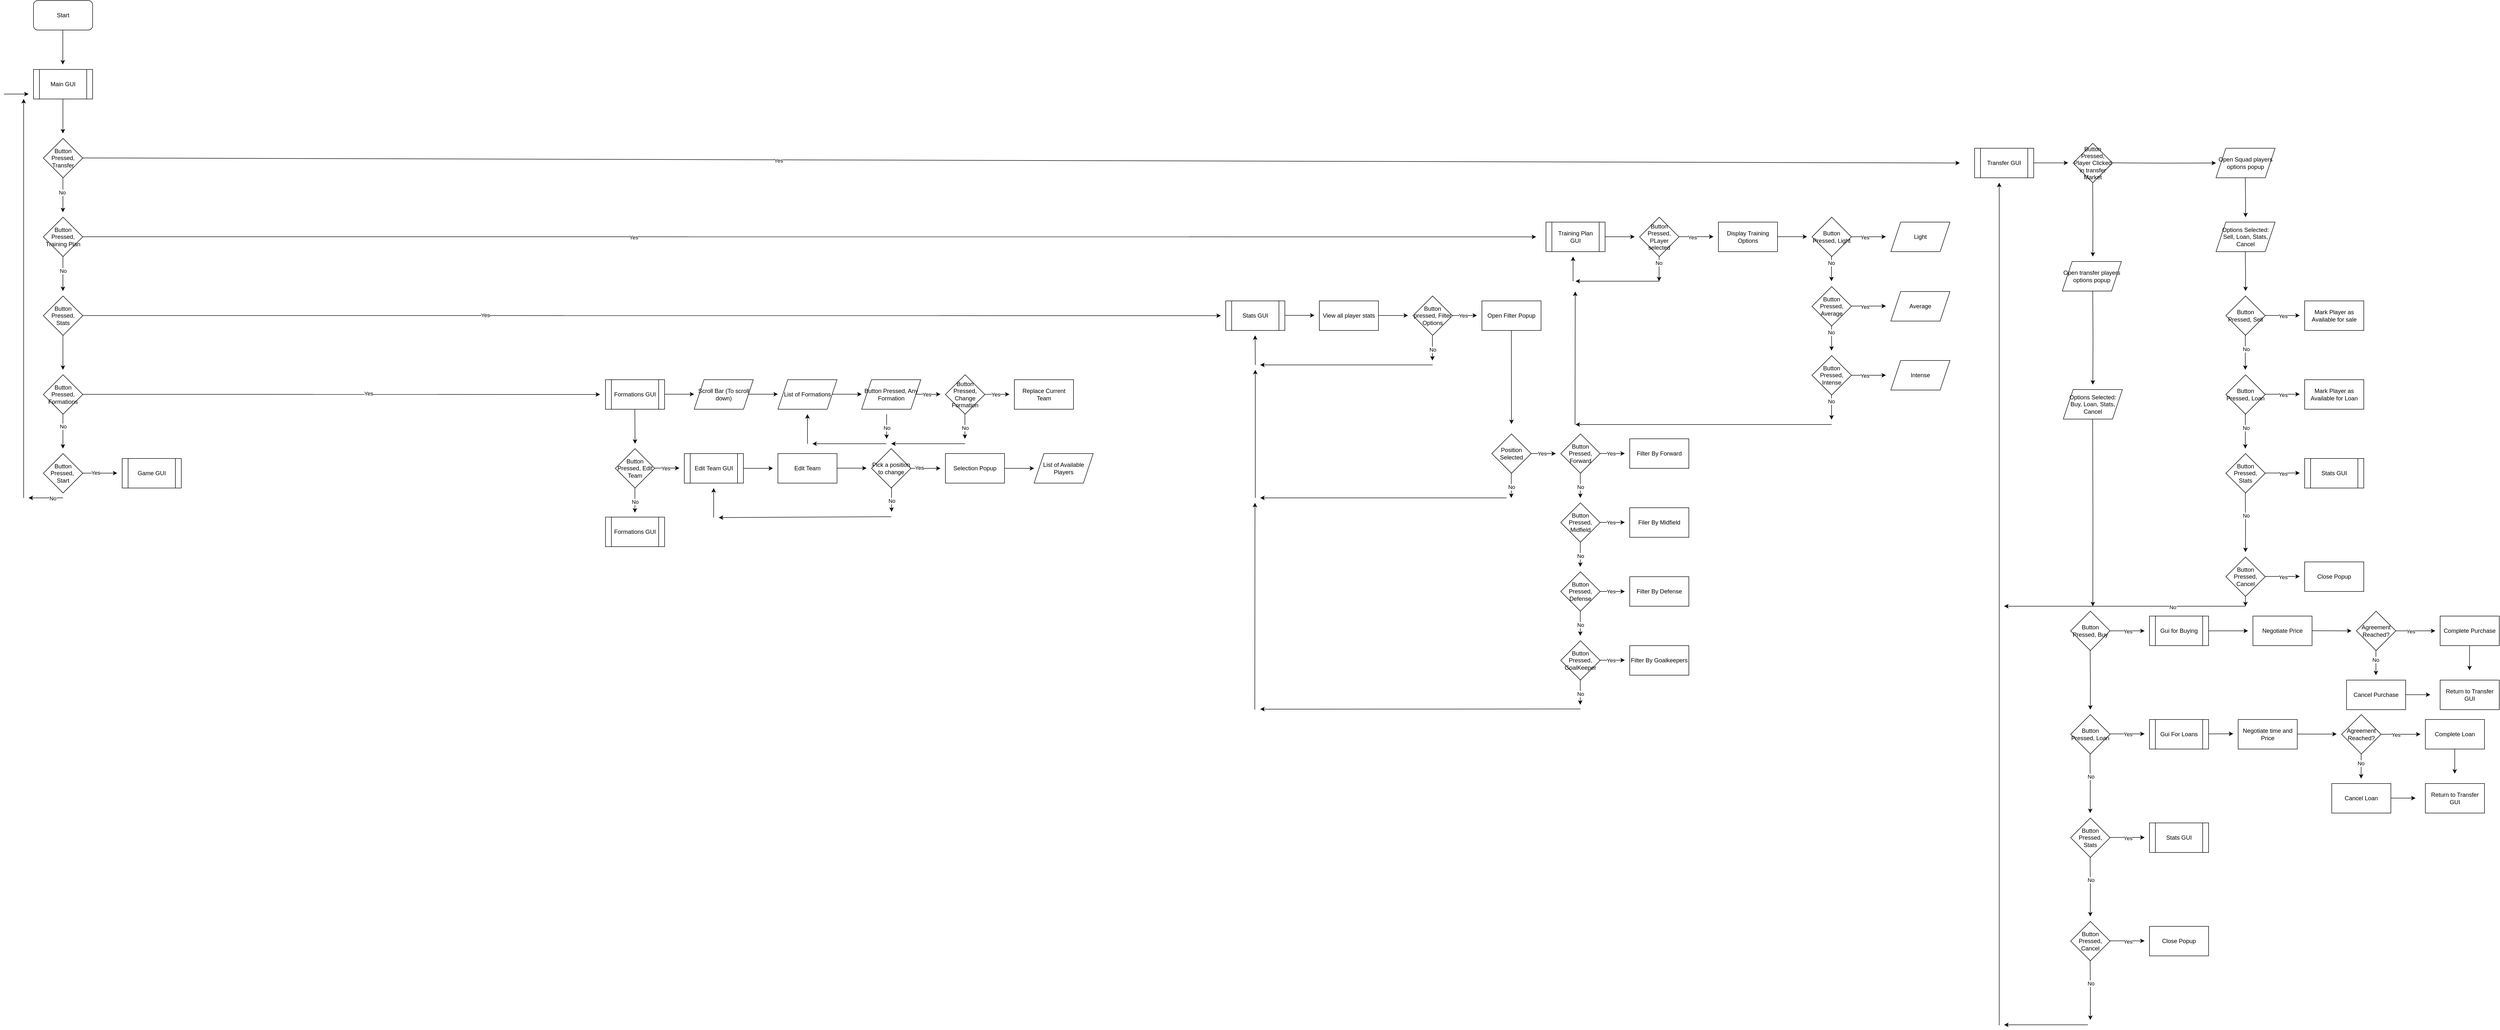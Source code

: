 <mxfile version="24.4.0" type="github">
  <diagram id="C5RBs43oDa-KdzZeNtuy" name="Page-1">
    <mxGraphModel dx="681" dy="433" grid="1" gridSize="10" guides="1" tooltips="1" connect="1" arrows="1" fold="1" page="1" pageScale="1" pageWidth="827" pageHeight="1169" math="0" shadow="0">
      <root>
        <object label="" Turn_Based_Strategy_Game="" id="WIyWlLk6GJQsqaUBKTNV-0">
          <mxCell />
        </object>
        <mxCell id="WIyWlLk6GJQsqaUBKTNV-1" parent="WIyWlLk6GJQsqaUBKTNV-0" />
        <mxCell id="M1Zz8qO_mx4tUwOKUklM-0" value="Start" style="rounded=1;whiteSpace=wrap;html=1;" parent="WIyWlLk6GJQsqaUBKTNV-1" vertex="1">
          <mxGeometry x="330" y="80" width="120" height="60" as="geometry" />
        </mxCell>
        <mxCell id="M1Zz8qO_mx4tUwOKUklM-2" value="" style="endArrow=classic;html=1;rounded=0;" parent="WIyWlLk6GJQsqaUBKTNV-1" edge="1">
          <mxGeometry width="50" height="50" relative="1" as="geometry">
            <mxPoint x="389.5" y="140" as="sourcePoint" />
            <mxPoint x="389.5" y="210" as="targetPoint" />
          </mxGeometry>
        </mxCell>
        <mxCell id="M1Zz8qO_mx4tUwOKUklM-3" value="Main GUI" style="shape=process;whiteSpace=wrap;html=1;backgroundOutline=1;" parent="WIyWlLk6GJQsqaUBKTNV-1" vertex="1">
          <mxGeometry x="330" y="220" width="120" height="60" as="geometry" />
        </mxCell>
        <mxCell id="M1Zz8qO_mx4tUwOKUklM-4" value="Button Pressed, Transfer" style="rhombus;whiteSpace=wrap;html=1;" parent="WIyWlLk6GJQsqaUBKTNV-1" vertex="1">
          <mxGeometry x="350" y="360" width="80" height="80" as="geometry" />
        </mxCell>
        <mxCell id="M1Zz8qO_mx4tUwOKUklM-5" value="" style="endArrow=classic;html=1;rounded=0;" parent="WIyWlLk6GJQsqaUBKTNV-1" edge="1">
          <mxGeometry width="50" height="50" relative="1" as="geometry">
            <mxPoint x="389.7" y="280" as="sourcePoint" />
            <mxPoint x="389.7" y="350" as="targetPoint" />
          </mxGeometry>
        </mxCell>
        <mxCell id="M1Zz8qO_mx4tUwOKUklM-6" value="" style="endArrow=classic;html=1;rounded=0;" parent="WIyWlLk6GJQsqaUBKTNV-1" edge="1">
          <mxGeometry width="50" height="50" relative="1" as="geometry">
            <mxPoint x="430" y="399.7" as="sourcePoint" />
            <mxPoint x="4240" y="410" as="targetPoint" />
          </mxGeometry>
        </mxCell>
        <mxCell id="M1Zz8qO_mx4tUwOKUklM-7" value="Yes" style="edgeLabel;html=1;align=center;verticalAlign=middle;resizable=0;points=[];" parent="M1Zz8qO_mx4tUwOKUklM-6" vertex="1" connectable="0">
          <mxGeometry x="-0.259" y="-1" relative="1" as="geometry">
            <mxPoint as="offset" />
          </mxGeometry>
        </mxCell>
        <mxCell id="M1Zz8qO_mx4tUwOKUklM-8" value="Transfer GUI" style="shape=process;whiteSpace=wrap;html=1;backgroundOutline=1;" parent="WIyWlLk6GJQsqaUBKTNV-1" vertex="1">
          <mxGeometry x="4270" y="380" width="120" height="60" as="geometry" />
        </mxCell>
        <mxCell id="M1Zz8qO_mx4tUwOKUklM-9" value="" style="edgeStyle=orthogonalEdgeStyle;rounded=0;orthogonalLoop=1;jettySize=auto;html=1;" parent="WIyWlLk6GJQsqaUBKTNV-1" edge="1">
          <mxGeometry relative="1" as="geometry">
            <mxPoint x="389.7" y="440" as="sourcePoint" />
            <mxPoint x="389.7" y="510" as="targetPoint" />
          </mxGeometry>
        </mxCell>
        <mxCell id="M1Zz8qO_mx4tUwOKUklM-10" value="No" style="edgeLabel;html=1;align=center;verticalAlign=middle;resizable=0;points=[];" parent="M1Zz8qO_mx4tUwOKUklM-9" vertex="1" connectable="0">
          <mxGeometry x="-0.161" y="-2" relative="1" as="geometry">
            <mxPoint as="offset" />
          </mxGeometry>
        </mxCell>
        <mxCell id="M1Zz8qO_mx4tUwOKUklM-11" value="Button Pressed, Training Plan" style="rhombus;whiteSpace=wrap;html=1;" parent="WIyWlLk6GJQsqaUBKTNV-1" vertex="1">
          <mxGeometry x="350" y="520" width="80" height="80" as="geometry" />
        </mxCell>
        <mxCell id="M1Zz8qO_mx4tUwOKUklM-12" value="" style="endArrow=classic;html=1;rounded=0;" parent="WIyWlLk6GJQsqaUBKTNV-1" edge="1">
          <mxGeometry width="50" height="50" relative="1" as="geometry">
            <mxPoint x="430.0" y="559.7" as="sourcePoint" />
            <mxPoint x="3380" y="560" as="targetPoint" />
          </mxGeometry>
        </mxCell>
        <mxCell id="M1Zz8qO_mx4tUwOKUklM-14" value="Yes" style="edgeLabel;html=1;align=center;verticalAlign=middle;resizable=0;points=[];" parent="M1Zz8qO_mx4tUwOKUklM-12" vertex="1" connectable="0">
          <mxGeometry x="-0.242" y="-1" relative="1" as="geometry">
            <mxPoint as="offset" />
          </mxGeometry>
        </mxCell>
        <mxCell id="M1Zz8qO_mx4tUwOKUklM-13" value="Training Plan GUI" style="shape=process;whiteSpace=wrap;html=1;backgroundOutline=1;" parent="WIyWlLk6GJQsqaUBKTNV-1" vertex="1">
          <mxGeometry x="3400" y="530" width="120" height="60" as="geometry" />
        </mxCell>
        <mxCell id="M1Zz8qO_mx4tUwOKUklM-15" value="" style="edgeStyle=orthogonalEdgeStyle;rounded=0;orthogonalLoop=1;jettySize=auto;html=1;" parent="WIyWlLk6GJQsqaUBKTNV-1" edge="1">
          <mxGeometry relative="1" as="geometry">
            <mxPoint x="389.7" y="600" as="sourcePoint" />
            <mxPoint x="389.7" y="670" as="targetPoint" />
          </mxGeometry>
        </mxCell>
        <mxCell id="M1Zz8qO_mx4tUwOKUklM-16" value="No" style="edgeLabel;html=1;align=center;verticalAlign=middle;resizable=0;points=[];" parent="M1Zz8qO_mx4tUwOKUklM-15" vertex="1" connectable="0">
          <mxGeometry x="-0.178" relative="1" as="geometry">
            <mxPoint as="offset" />
          </mxGeometry>
        </mxCell>
        <mxCell id="M1Zz8qO_mx4tUwOKUklM-17" value="Button Pressed, Stats" style="rhombus;whiteSpace=wrap;html=1;" parent="WIyWlLk6GJQsqaUBKTNV-1" vertex="1">
          <mxGeometry x="350" y="680" width="80" height="80" as="geometry" />
        </mxCell>
        <mxCell id="M1Zz8qO_mx4tUwOKUklM-18" value="" style="endArrow=classic;html=1;rounded=0;" parent="WIyWlLk6GJQsqaUBKTNV-1" edge="1">
          <mxGeometry width="50" height="50" relative="1" as="geometry">
            <mxPoint x="430.0" y="719.7" as="sourcePoint" />
            <mxPoint x="2740" y="720" as="targetPoint" />
          </mxGeometry>
        </mxCell>
        <mxCell id="M1Zz8qO_mx4tUwOKUklM-19" value="Yes" style="edgeLabel;html=1;align=center;verticalAlign=middle;resizable=0;points=[];" parent="M1Zz8qO_mx4tUwOKUklM-18" vertex="1" connectable="0">
          <mxGeometry x="-0.293" y="1" relative="1" as="geometry">
            <mxPoint as="offset" />
          </mxGeometry>
        </mxCell>
        <mxCell id="M1Zz8qO_mx4tUwOKUklM-20" value="Stats GUI" style="shape=process;whiteSpace=wrap;html=1;backgroundOutline=1;" parent="WIyWlLk6GJQsqaUBKTNV-1" vertex="1">
          <mxGeometry x="2750" y="690" width="120" height="60" as="geometry" />
        </mxCell>
        <mxCell id="M1Zz8qO_mx4tUwOKUklM-21" value="" style="edgeStyle=orthogonalEdgeStyle;rounded=0;orthogonalLoop=1;jettySize=auto;html=1;" parent="WIyWlLk6GJQsqaUBKTNV-1" edge="1">
          <mxGeometry relative="1" as="geometry">
            <mxPoint x="389.7" y="760" as="sourcePoint" />
            <mxPoint x="389.7" y="830" as="targetPoint" />
          </mxGeometry>
        </mxCell>
        <mxCell id="M1Zz8qO_mx4tUwOKUklM-22" value="Button Pressed, Formations" style="rhombus;whiteSpace=wrap;html=1;" parent="WIyWlLk6GJQsqaUBKTNV-1" vertex="1">
          <mxGeometry x="350" y="840" width="80" height="80" as="geometry" />
        </mxCell>
        <mxCell id="M1Zz8qO_mx4tUwOKUklM-23" value="" style="endArrow=classic;html=1;rounded=0;" parent="WIyWlLk6GJQsqaUBKTNV-1" edge="1">
          <mxGeometry width="50" height="50" relative="1" as="geometry">
            <mxPoint x="430.0" y="879.7" as="sourcePoint" />
            <mxPoint x="1480" y="880" as="targetPoint" />
          </mxGeometry>
        </mxCell>
        <mxCell id="M1Zz8qO_mx4tUwOKUklM-24" value="Yes" style="edgeLabel;html=1;align=center;verticalAlign=middle;resizable=0;points=[];" parent="M1Zz8qO_mx4tUwOKUklM-23" vertex="1" connectable="0">
          <mxGeometry x="0.105" y="2" relative="1" as="geometry">
            <mxPoint as="offset" />
          </mxGeometry>
        </mxCell>
        <mxCell id="M1Zz8qO_mx4tUwOKUklM-25" value="Formations GUI" style="shape=process;whiteSpace=wrap;html=1;backgroundOutline=1;" parent="WIyWlLk6GJQsqaUBKTNV-1" vertex="1">
          <mxGeometry x="1491" y="850" width="120" height="60" as="geometry" />
        </mxCell>
        <mxCell id="M1Zz8qO_mx4tUwOKUklM-26" value="" style="edgeStyle=orthogonalEdgeStyle;rounded=0;orthogonalLoop=1;jettySize=auto;html=1;" parent="WIyWlLk6GJQsqaUBKTNV-1" edge="1">
          <mxGeometry relative="1" as="geometry">
            <mxPoint x="389.7" y="920" as="sourcePoint" />
            <mxPoint x="389.7" y="990" as="targetPoint" />
          </mxGeometry>
        </mxCell>
        <mxCell id="M1Zz8qO_mx4tUwOKUklM-27" value="No" style="edgeLabel;html=1;align=center;verticalAlign=middle;resizable=0;points=[];" parent="M1Zz8qO_mx4tUwOKUklM-26" vertex="1" connectable="0">
          <mxGeometry x="-0.3" relative="1" as="geometry">
            <mxPoint as="offset" />
          </mxGeometry>
        </mxCell>
        <mxCell id="M1Zz8qO_mx4tUwOKUklM-28" value="Button Pressed,&amp;nbsp;&lt;div&gt;Start&lt;/div&gt;" style="rhombus;whiteSpace=wrap;html=1;" parent="WIyWlLk6GJQsqaUBKTNV-1" vertex="1">
          <mxGeometry x="350" y="1000" width="80" height="80" as="geometry" />
        </mxCell>
        <mxCell id="M1Zz8qO_mx4tUwOKUklM-29" value="" style="endArrow=classic;html=1;rounded=0;" parent="WIyWlLk6GJQsqaUBKTNV-1" edge="1">
          <mxGeometry width="50" height="50" relative="1" as="geometry">
            <mxPoint x="430.0" y="1039.69" as="sourcePoint" />
            <mxPoint x="500.0" y="1039.69" as="targetPoint" />
          </mxGeometry>
        </mxCell>
        <mxCell id="M1Zz8qO_mx4tUwOKUklM-30" value="Yes" style="edgeLabel;html=1;align=center;verticalAlign=middle;resizable=0;points=[];" parent="M1Zz8qO_mx4tUwOKUklM-29" vertex="1" connectable="0">
          <mxGeometry x="-0.261" y="1" relative="1" as="geometry">
            <mxPoint as="offset" />
          </mxGeometry>
        </mxCell>
        <mxCell id="M1Zz8qO_mx4tUwOKUklM-31" value="Game GUI" style="shape=process;whiteSpace=wrap;html=1;backgroundOutline=1;" parent="WIyWlLk6GJQsqaUBKTNV-1" vertex="1">
          <mxGeometry x="510" y="1010" width="120" height="60" as="geometry" />
        </mxCell>
        <mxCell id="M1Zz8qO_mx4tUwOKUklM-33" value="" style="endArrow=classic;html=1;rounded=0;" parent="WIyWlLk6GJQsqaUBKTNV-1" edge="1">
          <mxGeometry width="50" height="50" relative="1" as="geometry">
            <mxPoint x="4390" y="409.69" as="sourcePoint" />
            <mxPoint x="4460" y="409.69" as="targetPoint" />
          </mxGeometry>
        </mxCell>
        <mxCell id="M1Zz8qO_mx4tUwOKUklM-35" value="Button Pressed, Player Clicked in transfer Market" style="rhombus;whiteSpace=wrap;html=1;" parent="WIyWlLk6GJQsqaUBKTNV-1" vertex="1">
          <mxGeometry x="4470" y="370" width="80" height="80" as="geometry" />
        </mxCell>
        <mxCell id="M1Zz8qO_mx4tUwOKUklM-36" value="" style="edgeStyle=orthogonalEdgeStyle;rounded=0;orthogonalLoop=1;jettySize=auto;html=1;" parent="WIyWlLk6GJQsqaUBKTNV-1" edge="1">
          <mxGeometry relative="1" as="geometry">
            <mxPoint x="4509.71" y="450" as="sourcePoint" />
            <mxPoint x="4510" y="600" as="targetPoint" />
          </mxGeometry>
        </mxCell>
        <mxCell id="M1Zz8qO_mx4tUwOKUklM-43" value="Open transfer players options popup" style="shape=parallelogram;perimeter=parallelogramPerimeter;whiteSpace=wrap;html=1;fixedSize=1;" parent="WIyWlLk6GJQsqaUBKTNV-1" vertex="1">
          <mxGeometry x="4448" y="610" width="120" height="60" as="geometry" />
        </mxCell>
        <mxCell id="M1Zz8qO_mx4tUwOKUklM-44" value="" style="edgeStyle=orthogonalEdgeStyle;rounded=0;orthogonalLoop=1;jettySize=auto;html=1;" parent="WIyWlLk6GJQsqaUBKTNV-1" edge="1">
          <mxGeometry relative="1" as="geometry">
            <mxPoint x="4550" y="409.68" as="sourcePoint" />
            <mxPoint x="4760" y="410" as="targetPoint" />
          </mxGeometry>
        </mxCell>
        <mxCell id="M1Zz8qO_mx4tUwOKUklM-49" value="" style="edgeStyle=orthogonalEdgeStyle;rounded=0;orthogonalLoop=1;jettySize=auto;html=1;" parent="WIyWlLk6GJQsqaUBKTNV-1" edge="1">
          <mxGeometry relative="1" as="geometry">
            <mxPoint x="4509.86" y="670" as="sourcePoint" />
            <mxPoint x="4510" y="860" as="targetPoint" />
          </mxGeometry>
        </mxCell>
        <mxCell id="M1Zz8qO_mx4tUwOKUklM-51" value="Options Selected: Buy, Loan, Stats, Cancel" style="shape=parallelogram;perimeter=parallelogramPerimeter;whiteSpace=wrap;html=1;fixedSize=1;" parent="WIyWlLk6GJQsqaUBKTNV-1" vertex="1">
          <mxGeometry x="4450" y="870" width="120" height="60" as="geometry" />
        </mxCell>
        <mxCell id="M1Zz8qO_mx4tUwOKUklM-52" value="Button Pressed, Buy" style="rhombus;whiteSpace=wrap;html=1;" parent="WIyWlLk6GJQsqaUBKTNV-1" vertex="1">
          <mxGeometry x="4465" y="1320" width="80" height="80" as="geometry" />
        </mxCell>
        <mxCell id="M1Zz8qO_mx4tUwOKUklM-53" value="" style="edgeStyle=orthogonalEdgeStyle;rounded=0;orthogonalLoop=1;jettySize=auto;html=1;" parent="WIyWlLk6GJQsqaUBKTNV-1" edge="1">
          <mxGeometry relative="1" as="geometry">
            <mxPoint x="4509.68" y="930" as="sourcePoint" />
            <mxPoint x="4510" y="1310" as="targetPoint" />
          </mxGeometry>
        </mxCell>
        <mxCell id="M1Zz8qO_mx4tUwOKUklM-55" value="" style="endArrow=classic;html=1;rounded=0;" parent="WIyWlLk6GJQsqaUBKTNV-1" edge="1">
          <mxGeometry relative="1" as="geometry">
            <mxPoint x="4545" y="1360" as="sourcePoint" />
            <mxPoint x="4615" y="1360" as="targetPoint" />
          </mxGeometry>
        </mxCell>
        <mxCell id="M1Zz8qO_mx4tUwOKUklM-57" value="Yes" style="edgeLabel;html=1;align=center;verticalAlign=middle;resizable=0;points=[];" parent="M1Zz8qO_mx4tUwOKUklM-55" vertex="1" connectable="0">
          <mxGeometry x="0.033" y="-1" relative="1" as="geometry">
            <mxPoint as="offset" />
          </mxGeometry>
        </mxCell>
        <mxCell id="M1Zz8qO_mx4tUwOKUklM-58" value="Gui for Buying" style="shape=process;whiteSpace=wrap;html=1;backgroundOutline=1;" parent="WIyWlLk6GJQsqaUBKTNV-1" vertex="1">
          <mxGeometry x="4625" y="1330" width="120" height="60" as="geometry" />
        </mxCell>
        <mxCell id="M1Zz8qO_mx4tUwOKUklM-59" value="" style="endArrow=classic;html=1;rounded=0;" parent="WIyWlLk6GJQsqaUBKTNV-1" edge="1">
          <mxGeometry width="50" height="50" relative="1" as="geometry">
            <mxPoint x="4745" y="1360" as="sourcePoint" />
            <mxPoint x="4825" y="1360" as="targetPoint" />
          </mxGeometry>
        </mxCell>
        <mxCell id="M1Zz8qO_mx4tUwOKUklM-62" value="" style="endArrow=classic;html=1;rounded=0;" parent="WIyWlLk6GJQsqaUBKTNV-1" edge="1">
          <mxGeometry width="50" height="50" relative="1" as="geometry">
            <mxPoint x="4945" y="1359.64" as="sourcePoint" />
            <mxPoint x="5035" y="1360" as="targetPoint" />
          </mxGeometry>
        </mxCell>
        <mxCell id="M1Zz8qO_mx4tUwOKUklM-63" value="Agreement Reached?" style="rhombus;whiteSpace=wrap;html=1;" parent="WIyWlLk6GJQsqaUBKTNV-1" vertex="1">
          <mxGeometry x="5045" y="1320" width="80" height="80" as="geometry" />
        </mxCell>
        <mxCell id="M1Zz8qO_mx4tUwOKUklM-65" value="" style="endArrow=classic;html=1;rounded=0;" parent="WIyWlLk6GJQsqaUBKTNV-1" edge="1">
          <mxGeometry width="50" height="50" relative="1" as="geometry">
            <mxPoint x="5125" y="1360" as="sourcePoint" />
            <mxPoint x="5205" y="1360" as="targetPoint" />
          </mxGeometry>
        </mxCell>
        <mxCell id="M1Zz8qO_mx4tUwOKUklM-68" value="Yes" style="edgeLabel;html=1;align=center;verticalAlign=middle;resizable=0;points=[];" parent="M1Zz8qO_mx4tUwOKUklM-65" vertex="1" connectable="0">
          <mxGeometry x="-0.257" y="-1" relative="1" as="geometry">
            <mxPoint as="offset" />
          </mxGeometry>
        </mxCell>
        <mxCell id="M1Zz8qO_mx4tUwOKUklM-69" value="" style="endArrow=classic;html=1;rounded=0;" parent="WIyWlLk6GJQsqaUBKTNV-1" edge="1">
          <mxGeometry width="50" height="50" relative="1" as="geometry">
            <mxPoint x="5084.64" y="1400" as="sourcePoint" />
            <mxPoint x="5084.64" y="1450" as="targetPoint" />
          </mxGeometry>
        </mxCell>
        <mxCell id="M1Zz8qO_mx4tUwOKUklM-70" value="No" style="edgeLabel;html=1;align=center;verticalAlign=middle;resizable=0;points=[];" parent="M1Zz8qO_mx4tUwOKUklM-69" vertex="1" connectable="0">
          <mxGeometry x="-0.234" y="-1" relative="1" as="geometry">
            <mxPoint as="offset" />
          </mxGeometry>
        </mxCell>
        <mxCell id="M1Zz8qO_mx4tUwOKUklM-71" value="Complete Purchase" style="rounded=0;whiteSpace=wrap;html=1;" parent="WIyWlLk6GJQsqaUBKTNV-1" vertex="1">
          <mxGeometry x="5215" y="1330" width="120" height="60" as="geometry" />
        </mxCell>
        <mxCell id="M1Zz8qO_mx4tUwOKUklM-72" value="Cancel Purchase" style="rounded=0;whiteSpace=wrap;html=1;" parent="WIyWlLk6GJQsqaUBKTNV-1" vertex="1">
          <mxGeometry x="5025" y="1460" width="120" height="60" as="geometry" />
        </mxCell>
        <mxCell id="M1Zz8qO_mx4tUwOKUklM-73" value="Return to Transfer GUI" style="rounded=0;whiteSpace=wrap;html=1;" parent="WIyWlLk6GJQsqaUBKTNV-1" vertex="1">
          <mxGeometry x="5215" y="1460" width="120" height="60" as="geometry" />
        </mxCell>
        <mxCell id="M1Zz8qO_mx4tUwOKUklM-74" value="" style="endArrow=classic;html=1;rounded=0;entryX=0.75;entryY=1;entryDx=0;entryDy=0;" parent="WIyWlLk6GJQsqaUBKTNV-1" edge="1">
          <mxGeometry width="50" height="50" relative="1" as="geometry">
            <mxPoint x="5145" y="1489.64" as="sourcePoint" />
            <mxPoint x="5195" y="1489.64" as="targetPoint" />
          </mxGeometry>
        </mxCell>
        <mxCell id="M1Zz8qO_mx4tUwOKUklM-75" value="" style="endArrow=classic;html=1;rounded=0;" parent="WIyWlLk6GJQsqaUBKTNV-1" edge="1">
          <mxGeometry width="50" height="50" relative="1" as="geometry">
            <mxPoint x="5274.64" y="1390" as="sourcePoint" />
            <mxPoint x="5274.64" y="1440" as="targetPoint" />
          </mxGeometry>
        </mxCell>
        <mxCell id="M1Zz8qO_mx4tUwOKUklM-76" value="Button Pressed, Loan" style="rhombus;whiteSpace=wrap;html=1;" parent="WIyWlLk6GJQsqaUBKTNV-1" vertex="1">
          <mxGeometry x="4465" y="1530" width="80" height="80" as="geometry" />
        </mxCell>
        <mxCell id="M1Zz8qO_mx4tUwOKUklM-77" value="" style="edgeStyle=orthogonalEdgeStyle;rounded=0;orthogonalLoop=1;jettySize=auto;html=1;" parent="WIyWlLk6GJQsqaUBKTNV-1" edge="1">
          <mxGeometry relative="1" as="geometry">
            <mxPoint x="4504.6" y="1400" as="sourcePoint" />
            <mxPoint x="4505" y="1520" as="targetPoint" />
          </mxGeometry>
        </mxCell>
        <mxCell id="M1Zz8qO_mx4tUwOKUklM-78" value="" style="endArrow=classic;html=1;rounded=0;" parent="WIyWlLk6GJQsqaUBKTNV-1" edge="1">
          <mxGeometry relative="1" as="geometry">
            <mxPoint x="4545" y="1569.2" as="sourcePoint" />
            <mxPoint x="4615" y="1569.2" as="targetPoint" />
          </mxGeometry>
        </mxCell>
        <mxCell id="M1Zz8qO_mx4tUwOKUklM-79" value="Yes" style="edgeLabel;html=1;align=center;verticalAlign=middle;resizable=0;points=[];" parent="M1Zz8qO_mx4tUwOKUklM-78" vertex="1" connectable="0">
          <mxGeometry x="0.033" y="-1" relative="1" as="geometry">
            <mxPoint as="offset" />
          </mxGeometry>
        </mxCell>
        <mxCell id="M1Zz8qO_mx4tUwOKUklM-80" value="Gui For Loans" style="shape=process;whiteSpace=wrap;html=1;backgroundOutline=1;" parent="WIyWlLk6GJQsqaUBKTNV-1" vertex="1">
          <mxGeometry x="4625" y="1540" width="120" height="60" as="geometry" />
        </mxCell>
        <mxCell id="M1Zz8qO_mx4tUwOKUklM-81" value="Negotiate Price" style="rounded=0;whiteSpace=wrap;html=1;" parent="WIyWlLk6GJQsqaUBKTNV-1" vertex="1">
          <mxGeometry x="4835" y="1330" width="120" height="60" as="geometry" />
        </mxCell>
        <mxCell id="M1Zz8qO_mx4tUwOKUklM-82" value="" style="endArrow=classic;html=1;rounded=0;" parent="WIyWlLk6GJQsqaUBKTNV-1" edge="1">
          <mxGeometry width="50" height="50" relative="1" as="geometry">
            <mxPoint x="4745" y="1569.2" as="sourcePoint" />
            <mxPoint x="4795" y="1569" as="targetPoint" />
          </mxGeometry>
        </mxCell>
        <mxCell id="M1Zz8qO_mx4tUwOKUklM-83" value="Negotiate time and Price" style="rounded=0;whiteSpace=wrap;html=1;" parent="WIyWlLk6GJQsqaUBKTNV-1" vertex="1">
          <mxGeometry x="4805" y="1540" width="120" height="60" as="geometry" />
        </mxCell>
        <mxCell id="M1Zz8qO_mx4tUwOKUklM-84" value="" style="endArrow=classic;html=1;rounded=0;" parent="WIyWlLk6GJQsqaUBKTNV-1" edge="1">
          <mxGeometry width="50" height="50" relative="1" as="geometry">
            <mxPoint x="4925" y="1569.57" as="sourcePoint" />
            <mxPoint x="5005" y="1569.57" as="targetPoint" />
          </mxGeometry>
        </mxCell>
        <mxCell id="M1Zz8qO_mx4tUwOKUklM-85" value="Agreement Reached?" style="rhombus;whiteSpace=wrap;html=1;" parent="WIyWlLk6GJQsqaUBKTNV-1" vertex="1">
          <mxGeometry x="5015" y="1530" width="80" height="80" as="geometry" />
        </mxCell>
        <mxCell id="M1Zz8qO_mx4tUwOKUklM-86" value="" style="endArrow=classic;html=1;rounded=0;" parent="WIyWlLk6GJQsqaUBKTNV-1" edge="1">
          <mxGeometry width="50" height="50" relative="1" as="geometry">
            <mxPoint x="5095" y="1570" as="sourcePoint" />
            <mxPoint x="5175" y="1570" as="targetPoint" />
          </mxGeometry>
        </mxCell>
        <mxCell id="M1Zz8qO_mx4tUwOKUklM-87" value="Yes" style="edgeLabel;html=1;align=center;verticalAlign=middle;resizable=0;points=[];" parent="M1Zz8qO_mx4tUwOKUklM-86" vertex="1" connectable="0">
          <mxGeometry x="-0.257" y="-1" relative="1" as="geometry">
            <mxPoint as="offset" />
          </mxGeometry>
        </mxCell>
        <mxCell id="M1Zz8qO_mx4tUwOKUklM-88" value="" style="endArrow=classic;html=1;rounded=0;" parent="WIyWlLk6GJQsqaUBKTNV-1" edge="1">
          <mxGeometry width="50" height="50" relative="1" as="geometry">
            <mxPoint x="5054.64" y="1610" as="sourcePoint" />
            <mxPoint x="5054.64" y="1660" as="targetPoint" />
          </mxGeometry>
        </mxCell>
        <mxCell id="M1Zz8qO_mx4tUwOKUklM-89" value="No" style="edgeLabel;html=1;align=center;verticalAlign=middle;resizable=0;points=[];" parent="M1Zz8qO_mx4tUwOKUklM-88" vertex="1" connectable="0">
          <mxGeometry x="-0.234" y="-1" relative="1" as="geometry">
            <mxPoint as="offset" />
          </mxGeometry>
        </mxCell>
        <mxCell id="M1Zz8qO_mx4tUwOKUklM-90" value="Complete Loan" style="rounded=0;whiteSpace=wrap;html=1;" parent="WIyWlLk6GJQsqaUBKTNV-1" vertex="1">
          <mxGeometry x="5185" y="1540" width="120" height="60" as="geometry" />
        </mxCell>
        <mxCell id="M1Zz8qO_mx4tUwOKUklM-91" value="Cancel Loan" style="rounded=0;whiteSpace=wrap;html=1;" parent="WIyWlLk6GJQsqaUBKTNV-1" vertex="1">
          <mxGeometry x="4995" y="1670" width="120" height="60" as="geometry" />
        </mxCell>
        <mxCell id="M1Zz8qO_mx4tUwOKUklM-92" value="Return to Transfer GUI" style="rounded=0;whiteSpace=wrap;html=1;" parent="WIyWlLk6GJQsqaUBKTNV-1" vertex="1">
          <mxGeometry x="5185" y="1670" width="120" height="60" as="geometry" />
        </mxCell>
        <mxCell id="M1Zz8qO_mx4tUwOKUklM-93" value="" style="endArrow=classic;html=1;rounded=0;entryX=0.75;entryY=1;entryDx=0;entryDy=0;" parent="WIyWlLk6GJQsqaUBKTNV-1" edge="1">
          <mxGeometry width="50" height="50" relative="1" as="geometry">
            <mxPoint x="5115" y="1699.64" as="sourcePoint" />
            <mxPoint x="5165" y="1699.64" as="targetPoint" />
          </mxGeometry>
        </mxCell>
        <mxCell id="M1Zz8qO_mx4tUwOKUklM-94" value="" style="endArrow=classic;html=1;rounded=0;" parent="WIyWlLk6GJQsqaUBKTNV-1" edge="1">
          <mxGeometry width="50" height="50" relative="1" as="geometry">
            <mxPoint x="5244.64" y="1600" as="sourcePoint" />
            <mxPoint x="5244.64" y="1650" as="targetPoint" />
          </mxGeometry>
        </mxCell>
        <mxCell id="M1Zz8qO_mx4tUwOKUklM-95" value="" style="edgeStyle=orthogonalEdgeStyle;rounded=0;orthogonalLoop=1;jettySize=auto;html=1;" parent="WIyWlLk6GJQsqaUBKTNV-1" edge="1">
          <mxGeometry relative="1" as="geometry">
            <mxPoint x="4504.33" y="1610" as="sourcePoint" />
            <mxPoint x="4504.73" y="1730" as="targetPoint" />
          </mxGeometry>
        </mxCell>
        <mxCell id="M1Zz8qO_mx4tUwOKUklM-97" value="No" style="edgeLabel;html=1;align=center;verticalAlign=middle;resizable=0;points=[];" parent="M1Zz8qO_mx4tUwOKUklM-95" vertex="1" connectable="0">
          <mxGeometry x="-0.256" y="1" relative="1" as="geometry">
            <mxPoint y="1" as="offset" />
          </mxGeometry>
        </mxCell>
        <mxCell id="M1Zz8qO_mx4tUwOKUklM-96" value="Button Pressed, Stats" style="rhombus;whiteSpace=wrap;html=1;" parent="WIyWlLk6GJQsqaUBKTNV-1" vertex="1">
          <mxGeometry x="4465" y="1740" width="80" height="80" as="geometry" />
        </mxCell>
        <mxCell id="M1Zz8qO_mx4tUwOKUklM-98" value="" style="endArrow=classic;html=1;rounded=0;" parent="WIyWlLk6GJQsqaUBKTNV-1" edge="1">
          <mxGeometry width="50" height="50" relative="1" as="geometry">
            <mxPoint x="390" y="1090" as="sourcePoint" />
            <mxPoint x="320" y="1090" as="targetPoint" />
          </mxGeometry>
        </mxCell>
        <mxCell id="M1Zz8qO_mx4tUwOKUklM-99" value="No" style="edgeLabel;html=1;align=center;verticalAlign=middle;resizable=0;points=[];" parent="M1Zz8qO_mx4tUwOKUklM-98" vertex="1" connectable="0">
          <mxGeometry x="-0.404" y="1" relative="1" as="geometry">
            <mxPoint as="offset" />
          </mxGeometry>
        </mxCell>
        <mxCell id="M1Zz8qO_mx4tUwOKUklM-100" value="" style="endArrow=classic;html=1;rounded=0;" parent="WIyWlLk6GJQsqaUBKTNV-1" edge="1">
          <mxGeometry width="50" height="50" relative="1" as="geometry">
            <mxPoint x="310" y="1090" as="sourcePoint" />
            <mxPoint x="310" y="280" as="targetPoint" />
          </mxGeometry>
        </mxCell>
        <mxCell id="M1Zz8qO_mx4tUwOKUklM-101" value="" style="endArrow=classic;html=1;rounded=0;" parent="WIyWlLk6GJQsqaUBKTNV-1" edge="1">
          <mxGeometry width="50" height="50" relative="1" as="geometry">
            <mxPoint x="270" y="270" as="sourcePoint" />
            <mxPoint x="320" y="270" as="targetPoint" />
          </mxGeometry>
        </mxCell>
        <mxCell id="M1Zz8qO_mx4tUwOKUklM-102" value="" style="endArrow=classic;html=1;rounded=0;" parent="WIyWlLk6GJQsqaUBKTNV-1" edge="1">
          <mxGeometry relative="1" as="geometry">
            <mxPoint x="4545" y="1779.55" as="sourcePoint" />
            <mxPoint x="4615" y="1779.55" as="targetPoint" />
          </mxGeometry>
        </mxCell>
        <mxCell id="M1Zz8qO_mx4tUwOKUklM-103" value="Yes" style="edgeLabel;html=1;align=center;verticalAlign=middle;resizable=0;points=[];" parent="M1Zz8qO_mx4tUwOKUklM-102" vertex="1" connectable="0">
          <mxGeometry x="0.033" y="-1" relative="1" as="geometry">
            <mxPoint as="offset" />
          </mxGeometry>
        </mxCell>
        <mxCell id="M1Zz8qO_mx4tUwOKUklM-105" value="Stats GUI" style="shape=process;whiteSpace=wrap;html=1;backgroundOutline=1;" parent="WIyWlLk6GJQsqaUBKTNV-1" vertex="1">
          <mxGeometry x="4625" y="1750" width="120" height="60" as="geometry" />
        </mxCell>
        <mxCell id="M1Zz8qO_mx4tUwOKUklM-106" value="" style="edgeStyle=orthogonalEdgeStyle;rounded=0;orthogonalLoop=1;jettySize=auto;html=1;" parent="WIyWlLk6GJQsqaUBKTNV-1" edge="1">
          <mxGeometry relative="1" as="geometry">
            <mxPoint x="4504.5" y="1820" as="sourcePoint" />
            <mxPoint x="4504.9" y="1940" as="targetPoint" />
          </mxGeometry>
        </mxCell>
        <mxCell id="M1Zz8qO_mx4tUwOKUklM-107" value="No" style="edgeLabel;html=1;align=center;verticalAlign=middle;resizable=0;points=[];" parent="M1Zz8qO_mx4tUwOKUklM-106" vertex="1" connectable="0">
          <mxGeometry x="-0.256" y="1" relative="1" as="geometry">
            <mxPoint y="1" as="offset" />
          </mxGeometry>
        </mxCell>
        <mxCell id="M1Zz8qO_mx4tUwOKUklM-108" value="Button Pressed,&lt;div&gt;Cancel&lt;/div&gt;" style="rhombus;whiteSpace=wrap;html=1;" parent="WIyWlLk6GJQsqaUBKTNV-1" vertex="1">
          <mxGeometry x="4465" y="1950" width="80" height="80" as="geometry" />
        </mxCell>
        <mxCell id="M1Zz8qO_mx4tUwOKUklM-109" value="" style="endArrow=classic;html=1;rounded=0;" parent="WIyWlLk6GJQsqaUBKTNV-1" edge="1">
          <mxGeometry relative="1" as="geometry">
            <mxPoint x="4545" y="1989.5" as="sourcePoint" />
            <mxPoint x="4615" y="1989.5" as="targetPoint" />
          </mxGeometry>
        </mxCell>
        <mxCell id="M1Zz8qO_mx4tUwOKUklM-110" value="Yes" style="edgeLabel;html=1;align=center;verticalAlign=middle;resizable=0;points=[];" parent="M1Zz8qO_mx4tUwOKUklM-109" vertex="1" connectable="0">
          <mxGeometry x="0.033" y="-1" relative="1" as="geometry">
            <mxPoint as="offset" />
          </mxGeometry>
        </mxCell>
        <mxCell id="M1Zz8qO_mx4tUwOKUklM-111" value="Close Popup" style="rounded=0;whiteSpace=wrap;html=1;" parent="WIyWlLk6GJQsqaUBKTNV-1" vertex="1">
          <mxGeometry x="4625" y="1960" width="120" height="60" as="geometry" />
        </mxCell>
        <mxCell id="M1Zz8qO_mx4tUwOKUklM-116" value="Open Squad players options popup" style="shape=parallelogram;perimeter=parallelogramPerimeter;whiteSpace=wrap;html=1;fixedSize=1;" parent="WIyWlLk6GJQsqaUBKTNV-1" vertex="1">
          <mxGeometry x="4760" y="380" width="120" height="60" as="geometry" />
        </mxCell>
        <mxCell id="M1Zz8qO_mx4tUwOKUklM-117" value="" style="edgeStyle=orthogonalEdgeStyle;rounded=0;orthogonalLoop=1;jettySize=auto;html=1;" parent="WIyWlLk6GJQsqaUBKTNV-1" edge="1">
          <mxGeometry relative="1" as="geometry">
            <mxPoint x="4819.5" y="440" as="sourcePoint" />
            <mxPoint x="4820" y="520" as="targetPoint" />
          </mxGeometry>
        </mxCell>
        <mxCell id="M1Zz8qO_mx4tUwOKUklM-119" value="" style="edgeStyle=orthogonalEdgeStyle;rounded=0;orthogonalLoop=1;jettySize=auto;html=1;" parent="WIyWlLk6GJQsqaUBKTNV-1" edge="1">
          <mxGeometry relative="1" as="geometry">
            <mxPoint x="4819.5" y="590" as="sourcePoint" />
            <mxPoint x="4820" y="670" as="targetPoint" />
          </mxGeometry>
        </mxCell>
        <mxCell id="M1Zz8qO_mx4tUwOKUklM-120" value="Options Selected: Sell, Loan, Stats, Cancel" style="shape=parallelogram;perimeter=parallelogramPerimeter;whiteSpace=wrap;html=1;fixedSize=1;" parent="WIyWlLk6GJQsqaUBKTNV-1" vertex="1">
          <mxGeometry x="4760" y="530" width="120" height="60" as="geometry" />
        </mxCell>
        <mxCell id="M1Zz8qO_mx4tUwOKUklM-121" value="Button Pressed, Sell" style="rhombus;whiteSpace=wrap;html=1;" parent="WIyWlLk6GJQsqaUBKTNV-1" vertex="1">
          <mxGeometry x="4780" y="680" width="80" height="80" as="geometry" />
        </mxCell>
        <mxCell id="M1Zz8qO_mx4tUwOKUklM-122" value="" style="endArrow=classic;html=1;rounded=0;" parent="WIyWlLk6GJQsqaUBKTNV-1" edge="1">
          <mxGeometry relative="1" as="geometry">
            <mxPoint x="4860" y="719.57" as="sourcePoint" />
            <mxPoint x="4930" y="719.57" as="targetPoint" />
          </mxGeometry>
        </mxCell>
        <mxCell id="M1Zz8qO_mx4tUwOKUklM-123" value="Yes" style="edgeLabel;html=1;align=center;verticalAlign=middle;resizable=0;points=[];" parent="M1Zz8qO_mx4tUwOKUklM-122" vertex="1" connectable="0">
          <mxGeometry x="0.033" y="-1" relative="1" as="geometry">
            <mxPoint as="offset" />
          </mxGeometry>
        </mxCell>
        <mxCell id="M1Zz8qO_mx4tUwOKUklM-125" value="Mark Player as Available for sale" style="rounded=0;whiteSpace=wrap;html=1;" parent="WIyWlLk6GJQsqaUBKTNV-1" vertex="1">
          <mxGeometry x="4940" y="690" width="120" height="60" as="geometry" />
        </mxCell>
        <mxCell id="M1Zz8qO_mx4tUwOKUklM-126" value="" style="endArrow=classic;html=1;rounded=0;" parent="WIyWlLk6GJQsqaUBKTNV-1" edge="1">
          <mxGeometry width="50" height="50" relative="1" as="geometry">
            <mxPoint x="4819.52" y="760" as="sourcePoint" />
            <mxPoint x="4819.52" y="830" as="targetPoint" />
          </mxGeometry>
        </mxCell>
        <mxCell id="M1Zz8qO_mx4tUwOKUklM-127" value="No" style="edgeLabel;html=1;align=center;verticalAlign=middle;resizable=0;points=[];" parent="M1Zz8qO_mx4tUwOKUklM-126" vertex="1" connectable="0">
          <mxGeometry x="-0.22" y="1" relative="1" as="geometry">
            <mxPoint as="offset" />
          </mxGeometry>
        </mxCell>
        <mxCell id="M1Zz8qO_mx4tUwOKUklM-128" value="Button Pressed, Loan" style="rhombus;whiteSpace=wrap;html=1;" parent="WIyWlLk6GJQsqaUBKTNV-1" vertex="1">
          <mxGeometry x="4780" y="840" width="80" height="80" as="geometry" />
        </mxCell>
        <mxCell id="M1Zz8qO_mx4tUwOKUklM-129" value="" style="endArrow=classic;html=1;rounded=0;" parent="WIyWlLk6GJQsqaUBKTNV-1" edge="1">
          <mxGeometry relative="1" as="geometry">
            <mxPoint x="4860" y="879.52" as="sourcePoint" />
            <mxPoint x="4930" y="879.52" as="targetPoint" />
          </mxGeometry>
        </mxCell>
        <mxCell id="M1Zz8qO_mx4tUwOKUklM-130" value="Yes" style="edgeLabel;html=1;align=center;verticalAlign=middle;resizable=0;points=[];" parent="M1Zz8qO_mx4tUwOKUklM-129" vertex="1" connectable="0">
          <mxGeometry x="0.033" y="-1" relative="1" as="geometry">
            <mxPoint as="offset" />
          </mxGeometry>
        </mxCell>
        <mxCell id="M1Zz8qO_mx4tUwOKUklM-131" value="Mark Player as Available for Loan" style="rounded=0;whiteSpace=wrap;html=1;" parent="WIyWlLk6GJQsqaUBKTNV-1" vertex="1">
          <mxGeometry x="4940" y="850" width="120" height="60" as="geometry" />
        </mxCell>
        <mxCell id="M1Zz8qO_mx4tUwOKUklM-132" value="" style="endArrow=classic;html=1;rounded=0;" parent="WIyWlLk6GJQsqaUBKTNV-1" edge="1">
          <mxGeometry width="50" height="50" relative="1" as="geometry">
            <mxPoint x="4819.52" y="920" as="sourcePoint" />
            <mxPoint x="4819.52" y="990" as="targetPoint" />
          </mxGeometry>
        </mxCell>
        <mxCell id="M1Zz8qO_mx4tUwOKUklM-133" value="No" style="edgeLabel;html=1;align=center;verticalAlign=middle;resizable=0;points=[];" parent="M1Zz8qO_mx4tUwOKUklM-132" vertex="1" connectable="0">
          <mxGeometry x="-0.22" y="1" relative="1" as="geometry">
            <mxPoint as="offset" />
          </mxGeometry>
        </mxCell>
        <mxCell id="M1Zz8qO_mx4tUwOKUklM-134" value="Button Pressed, Stats" style="rhombus;whiteSpace=wrap;html=1;" parent="WIyWlLk6GJQsqaUBKTNV-1" vertex="1">
          <mxGeometry x="4780" y="1000" width="80" height="80" as="geometry" />
        </mxCell>
        <mxCell id="M1Zz8qO_mx4tUwOKUklM-135" value="" style="endArrow=classic;html=1;rounded=0;" parent="WIyWlLk6GJQsqaUBKTNV-1" edge="1">
          <mxGeometry relative="1" as="geometry">
            <mxPoint x="4860" y="1039.55" as="sourcePoint" />
            <mxPoint x="4930" y="1039.55" as="targetPoint" />
          </mxGeometry>
        </mxCell>
        <mxCell id="M1Zz8qO_mx4tUwOKUklM-136" value="Yes" style="edgeLabel;html=1;align=center;verticalAlign=middle;resizable=0;points=[];" parent="M1Zz8qO_mx4tUwOKUklM-135" vertex="1" connectable="0">
          <mxGeometry x="0.033" y="-1" relative="1" as="geometry">
            <mxPoint as="offset" />
          </mxGeometry>
        </mxCell>
        <mxCell id="M1Zz8qO_mx4tUwOKUklM-137" value="Stats GUI" style="shape=process;whiteSpace=wrap;html=1;backgroundOutline=1;" parent="WIyWlLk6GJQsqaUBKTNV-1" vertex="1">
          <mxGeometry x="4940" y="1010" width="120" height="60" as="geometry" />
        </mxCell>
        <mxCell id="M1Zz8qO_mx4tUwOKUklM-138" value="" style="edgeStyle=orthogonalEdgeStyle;rounded=0;orthogonalLoop=1;jettySize=auto;html=1;" parent="WIyWlLk6GJQsqaUBKTNV-1" edge="1">
          <mxGeometry relative="1" as="geometry">
            <mxPoint x="4819.5" y="1080" as="sourcePoint" />
            <mxPoint x="4819.9" y="1200" as="targetPoint" />
          </mxGeometry>
        </mxCell>
        <mxCell id="M1Zz8qO_mx4tUwOKUklM-139" value="No" style="edgeLabel;html=1;align=center;verticalAlign=middle;resizable=0;points=[];" parent="M1Zz8qO_mx4tUwOKUklM-138" vertex="1" connectable="0">
          <mxGeometry x="-0.256" y="1" relative="1" as="geometry">
            <mxPoint y="1" as="offset" />
          </mxGeometry>
        </mxCell>
        <mxCell id="M1Zz8qO_mx4tUwOKUklM-140" value="Button Pressed,&lt;div&gt;Cancel&lt;/div&gt;" style="rhombus;whiteSpace=wrap;html=1;" parent="WIyWlLk6GJQsqaUBKTNV-1" vertex="1">
          <mxGeometry x="4780" y="1210" width="80" height="80" as="geometry" />
        </mxCell>
        <mxCell id="M1Zz8qO_mx4tUwOKUklM-141" value="" style="endArrow=classic;html=1;rounded=0;" parent="WIyWlLk6GJQsqaUBKTNV-1" edge="1">
          <mxGeometry relative="1" as="geometry">
            <mxPoint x="4860" y="1249.5" as="sourcePoint" />
            <mxPoint x="4930" y="1249.5" as="targetPoint" />
          </mxGeometry>
        </mxCell>
        <mxCell id="M1Zz8qO_mx4tUwOKUklM-142" value="Yes" style="edgeLabel;html=1;align=center;verticalAlign=middle;resizable=0;points=[];" parent="M1Zz8qO_mx4tUwOKUklM-141" vertex="1" connectable="0">
          <mxGeometry x="0.033" y="-1" relative="1" as="geometry">
            <mxPoint as="offset" />
          </mxGeometry>
        </mxCell>
        <mxCell id="M1Zz8qO_mx4tUwOKUklM-143" value="Close Popup" style="rounded=0;whiteSpace=wrap;html=1;" parent="WIyWlLk6GJQsqaUBKTNV-1" vertex="1">
          <mxGeometry x="4940" y="1220" width="120" height="60" as="geometry" />
        </mxCell>
        <mxCell id="M1Zz8qO_mx4tUwOKUklM-144" value="" style="endArrow=classic;html=1;rounded=0;" parent="WIyWlLk6GJQsqaUBKTNV-1" edge="1">
          <mxGeometry width="50" height="50" relative="1" as="geometry">
            <mxPoint x="3520" y="559.76" as="sourcePoint" />
            <mxPoint x="3580" y="559.76" as="targetPoint" />
          </mxGeometry>
        </mxCell>
        <mxCell id="M1Zz8qO_mx4tUwOKUklM-145" value="Button Pressed, PLayer selected" style="rhombus;whiteSpace=wrap;html=1;" parent="WIyWlLk6GJQsqaUBKTNV-1" vertex="1">
          <mxGeometry x="3590" y="520" width="80" height="80" as="geometry" />
        </mxCell>
        <mxCell id="M1Zz8qO_mx4tUwOKUklM-146" value="" style="endArrow=classic;html=1;rounded=0;" parent="WIyWlLk6GJQsqaUBKTNV-1" edge="1">
          <mxGeometry width="50" height="50" relative="1" as="geometry">
            <mxPoint x="3629.62" y="600" as="sourcePoint" />
            <mxPoint x="3629.62" y="650" as="targetPoint" />
          </mxGeometry>
        </mxCell>
        <mxCell id="M1Zz8qO_mx4tUwOKUklM-147" value="No" style="edgeLabel;html=1;align=center;verticalAlign=middle;resizable=0;points=[];" parent="M1Zz8qO_mx4tUwOKUklM-146" vertex="1" connectable="0">
          <mxGeometry x="-0.501" y="-1" relative="1" as="geometry">
            <mxPoint as="offset" />
          </mxGeometry>
        </mxCell>
        <mxCell id="M1Zz8qO_mx4tUwOKUklM-148" value="" style="endArrow=classic;html=1;rounded=0;" parent="WIyWlLk6GJQsqaUBKTNV-1" edge="1">
          <mxGeometry width="50" height="50" relative="1" as="geometry">
            <mxPoint x="3630" y="650" as="sourcePoint" />
            <mxPoint x="3460" y="650" as="targetPoint" />
          </mxGeometry>
        </mxCell>
        <mxCell id="M1Zz8qO_mx4tUwOKUklM-149" value="" style="endArrow=classic;html=1;rounded=0;" parent="WIyWlLk6GJQsqaUBKTNV-1" edge="1">
          <mxGeometry width="50" height="50" relative="1" as="geometry">
            <mxPoint x="3455" y="650" as="sourcePoint" />
            <mxPoint x="3455" y="600" as="targetPoint" />
          </mxGeometry>
        </mxCell>
        <mxCell id="M1Zz8qO_mx4tUwOKUklM-150" value="" style="endArrow=classic;html=1;rounded=0;" parent="WIyWlLk6GJQsqaUBKTNV-1" edge="1">
          <mxGeometry width="50" height="50" relative="1" as="geometry">
            <mxPoint x="3670" y="559.63" as="sourcePoint" />
            <mxPoint x="3740" y="559.63" as="targetPoint" />
          </mxGeometry>
        </mxCell>
        <mxCell id="M1Zz8qO_mx4tUwOKUklM-151" value="Yes" style="edgeLabel;html=1;align=center;verticalAlign=middle;resizable=0;points=[];" parent="M1Zz8qO_mx4tUwOKUklM-150" vertex="1" connectable="0">
          <mxGeometry x="-0.242" y="-1" relative="1" as="geometry">
            <mxPoint as="offset" />
          </mxGeometry>
        </mxCell>
        <mxCell id="M1Zz8qO_mx4tUwOKUklM-152" value="Display Training Options" style="rounded=0;whiteSpace=wrap;html=1;" parent="WIyWlLk6GJQsqaUBKTNV-1" vertex="1">
          <mxGeometry x="3750" y="530" width="120" height="60" as="geometry" />
        </mxCell>
        <mxCell id="M1Zz8qO_mx4tUwOKUklM-153" value="" style="endArrow=classic;html=1;rounded=0;" parent="WIyWlLk6GJQsqaUBKTNV-1" edge="1">
          <mxGeometry width="50" height="50" relative="1" as="geometry">
            <mxPoint x="3870" y="559.58" as="sourcePoint" />
            <mxPoint x="3930" y="559.58" as="targetPoint" />
          </mxGeometry>
        </mxCell>
        <mxCell id="M1Zz8qO_mx4tUwOKUklM-154" value="Button Pressed, Light" style="rhombus;whiteSpace=wrap;html=1;" parent="WIyWlLk6GJQsqaUBKTNV-1" vertex="1">
          <mxGeometry x="3940" y="520" width="80" height="80" as="geometry" />
        </mxCell>
        <mxCell id="M1Zz8qO_mx4tUwOKUklM-155" value="" style="endArrow=classic;html=1;rounded=0;" parent="WIyWlLk6GJQsqaUBKTNV-1" edge="1">
          <mxGeometry width="50" height="50" relative="1" as="geometry">
            <mxPoint x="4020" y="559.71" as="sourcePoint" />
            <mxPoint x="4090" y="559.71" as="targetPoint" />
          </mxGeometry>
        </mxCell>
        <mxCell id="M1Zz8qO_mx4tUwOKUklM-156" value="Yes" style="edgeLabel;html=1;align=center;verticalAlign=middle;resizable=0;points=[];" parent="M1Zz8qO_mx4tUwOKUklM-155" vertex="1" connectable="0">
          <mxGeometry x="-0.242" y="-1" relative="1" as="geometry">
            <mxPoint as="offset" />
          </mxGeometry>
        </mxCell>
        <mxCell id="M1Zz8qO_mx4tUwOKUklM-157" value="Light" style="shape=parallelogram;perimeter=parallelogramPerimeter;whiteSpace=wrap;html=1;fixedSize=1;" parent="WIyWlLk6GJQsqaUBKTNV-1" vertex="1">
          <mxGeometry x="4100" y="530" width="120" height="60" as="geometry" />
        </mxCell>
        <mxCell id="M1Zz8qO_mx4tUwOKUklM-158" value="" style="endArrow=classic;html=1;rounded=0;" parent="WIyWlLk6GJQsqaUBKTNV-1" edge="1">
          <mxGeometry width="50" height="50" relative="1" as="geometry">
            <mxPoint x="3979.55" y="600" as="sourcePoint" />
            <mxPoint x="3979.55" y="650" as="targetPoint" />
          </mxGeometry>
        </mxCell>
        <mxCell id="M1Zz8qO_mx4tUwOKUklM-159" value="No" style="edgeLabel;html=1;align=center;verticalAlign=middle;resizable=0;points=[];" parent="M1Zz8qO_mx4tUwOKUklM-158" vertex="1" connectable="0">
          <mxGeometry x="-0.501" y="-1" relative="1" as="geometry">
            <mxPoint as="offset" />
          </mxGeometry>
        </mxCell>
        <mxCell id="M1Zz8qO_mx4tUwOKUklM-160" value="Button Pressed, Average" style="rhombus;whiteSpace=wrap;html=1;" parent="WIyWlLk6GJQsqaUBKTNV-1" vertex="1">
          <mxGeometry x="3940" y="661" width="80" height="80" as="geometry" />
        </mxCell>
        <mxCell id="M1Zz8qO_mx4tUwOKUklM-161" value="" style="endArrow=classic;html=1;rounded=0;" parent="WIyWlLk6GJQsqaUBKTNV-1" edge="1">
          <mxGeometry width="50" height="50" relative="1" as="geometry">
            <mxPoint x="4020" y="700.55" as="sourcePoint" />
            <mxPoint x="4090" y="700.55" as="targetPoint" />
          </mxGeometry>
        </mxCell>
        <mxCell id="M1Zz8qO_mx4tUwOKUklM-162" value="Yes" style="edgeLabel;html=1;align=center;verticalAlign=middle;resizable=0;points=[];" parent="M1Zz8qO_mx4tUwOKUklM-161" vertex="1" connectable="0">
          <mxGeometry x="-0.242" y="-1" relative="1" as="geometry">
            <mxPoint as="offset" />
          </mxGeometry>
        </mxCell>
        <mxCell id="M1Zz8qO_mx4tUwOKUklM-163" value="Average" style="shape=parallelogram;perimeter=parallelogramPerimeter;whiteSpace=wrap;html=1;fixedSize=1;" parent="WIyWlLk6GJQsqaUBKTNV-1" vertex="1">
          <mxGeometry x="4100" y="671" width="120" height="60" as="geometry" />
        </mxCell>
        <mxCell id="M1Zz8qO_mx4tUwOKUklM-164" value="Button Pressed, Intense" style="rhombus;whiteSpace=wrap;html=1;" parent="WIyWlLk6GJQsqaUBKTNV-1" vertex="1">
          <mxGeometry x="3940" y="801" width="80" height="80" as="geometry" />
        </mxCell>
        <mxCell id="M1Zz8qO_mx4tUwOKUklM-167" value="" style="endArrow=classic;html=1;rounded=0;" parent="WIyWlLk6GJQsqaUBKTNV-1" edge="1">
          <mxGeometry width="50" height="50" relative="1" as="geometry">
            <mxPoint x="3979.7" y="741" as="sourcePoint" />
            <mxPoint x="3979.7" y="791" as="targetPoint" />
          </mxGeometry>
        </mxCell>
        <mxCell id="M1Zz8qO_mx4tUwOKUklM-168" value="No" style="edgeLabel;html=1;align=center;verticalAlign=middle;resizable=0;points=[];" parent="M1Zz8qO_mx4tUwOKUklM-167" vertex="1" connectable="0">
          <mxGeometry x="-0.501" y="-1" relative="1" as="geometry">
            <mxPoint as="offset" />
          </mxGeometry>
        </mxCell>
        <mxCell id="M1Zz8qO_mx4tUwOKUklM-169" value="" style="endArrow=classic;html=1;rounded=0;" parent="WIyWlLk6GJQsqaUBKTNV-1" edge="1">
          <mxGeometry width="50" height="50" relative="1" as="geometry">
            <mxPoint x="4020" y="841" as="sourcePoint" />
            <mxPoint x="4090" y="841" as="targetPoint" />
          </mxGeometry>
        </mxCell>
        <mxCell id="M1Zz8qO_mx4tUwOKUklM-170" value="Yes" style="edgeLabel;html=1;align=center;verticalAlign=middle;resizable=0;points=[];" parent="M1Zz8qO_mx4tUwOKUklM-169" vertex="1" connectable="0">
          <mxGeometry x="-0.242" y="-1" relative="1" as="geometry">
            <mxPoint as="offset" />
          </mxGeometry>
        </mxCell>
        <mxCell id="M1Zz8qO_mx4tUwOKUklM-171" value="Intense" style="shape=parallelogram;perimeter=parallelogramPerimeter;whiteSpace=wrap;html=1;fixedSize=1;" parent="WIyWlLk6GJQsqaUBKTNV-1" vertex="1">
          <mxGeometry x="4100" y="811" width="120" height="60" as="geometry" />
        </mxCell>
        <mxCell id="M1Zz8qO_mx4tUwOKUklM-172" value="" style="endArrow=classic;html=1;rounded=0;" parent="WIyWlLk6GJQsqaUBKTNV-1" edge="1">
          <mxGeometry width="50" height="50" relative="1" as="geometry">
            <mxPoint x="3979.66" y="881" as="sourcePoint" />
            <mxPoint x="3979.66" y="931" as="targetPoint" />
          </mxGeometry>
        </mxCell>
        <mxCell id="M1Zz8qO_mx4tUwOKUklM-173" value="No" style="edgeLabel;html=1;align=center;verticalAlign=middle;resizable=0;points=[];" parent="M1Zz8qO_mx4tUwOKUklM-172" vertex="1" connectable="0">
          <mxGeometry x="-0.501" y="-1" relative="1" as="geometry">
            <mxPoint as="offset" />
          </mxGeometry>
        </mxCell>
        <mxCell id="M1Zz8qO_mx4tUwOKUklM-174" value="" style="endArrow=classic;html=1;rounded=0;" parent="WIyWlLk6GJQsqaUBKTNV-1" edge="1">
          <mxGeometry width="50" height="50" relative="1" as="geometry">
            <mxPoint x="3980" y="941" as="sourcePoint" />
            <mxPoint x="3460" y="941" as="targetPoint" />
          </mxGeometry>
        </mxCell>
        <mxCell id="M1Zz8qO_mx4tUwOKUklM-175" value="" style="endArrow=classic;html=1;rounded=0;" parent="WIyWlLk6GJQsqaUBKTNV-1" edge="1">
          <mxGeometry width="50" height="50" relative="1" as="geometry">
            <mxPoint x="3459" y="941" as="sourcePoint" />
            <mxPoint x="3459.38" y="671" as="targetPoint" />
          </mxGeometry>
        </mxCell>
        <mxCell id="M1Zz8qO_mx4tUwOKUklM-176" value="" style="edgeStyle=orthogonalEdgeStyle;rounded=0;orthogonalLoop=1;jettySize=auto;html=1;" parent="WIyWlLk6GJQsqaUBKTNV-1" edge="1">
          <mxGeometry relative="1" as="geometry">
            <mxPoint x="4504.55" y="2030" as="sourcePoint" />
            <mxPoint x="4504.95" y="2150" as="targetPoint" />
          </mxGeometry>
        </mxCell>
        <mxCell id="M1Zz8qO_mx4tUwOKUklM-177" value="No" style="edgeLabel;html=1;align=center;verticalAlign=middle;resizable=0;points=[];" parent="M1Zz8qO_mx4tUwOKUklM-176" vertex="1" connectable="0">
          <mxGeometry x="-0.256" y="1" relative="1" as="geometry">
            <mxPoint y="1" as="offset" />
          </mxGeometry>
        </mxCell>
        <mxCell id="M1Zz8qO_mx4tUwOKUklM-178" value="" style="endArrow=classic;html=1;rounded=0;" parent="WIyWlLk6GJQsqaUBKTNV-1" edge="1">
          <mxGeometry width="50" height="50" relative="1" as="geometry">
            <mxPoint x="4500" y="2160" as="sourcePoint" />
            <mxPoint x="4330" y="2160" as="targetPoint" />
          </mxGeometry>
        </mxCell>
        <mxCell id="M1Zz8qO_mx4tUwOKUklM-179" value="" style="endArrow=classic;html=1;rounded=0;" parent="WIyWlLk6GJQsqaUBKTNV-1" edge="1">
          <mxGeometry width="50" height="50" relative="1" as="geometry">
            <mxPoint x="4320" y="2161" as="sourcePoint" />
            <mxPoint x="4320" y="450.004" as="targetPoint" />
          </mxGeometry>
        </mxCell>
        <mxCell id="M1Zz8qO_mx4tUwOKUklM-180" value="" style="endArrow=classic;html=1;rounded=0;" parent="WIyWlLk6GJQsqaUBKTNV-1" edge="1">
          <mxGeometry width="50" height="50" relative="1" as="geometry">
            <mxPoint x="4820" y="1310" as="sourcePoint" />
            <mxPoint x="4330" y="1310" as="targetPoint" />
          </mxGeometry>
        </mxCell>
        <mxCell id="M1Zz8qO_mx4tUwOKUklM-182" value="No" style="edgeLabel;html=1;align=center;verticalAlign=middle;resizable=0;points=[];" parent="M1Zz8qO_mx4tUwOKUklM-180" vertex="1" connectable="0">
          <mxGeometry x="-0.393" y="2" relative="1" as="geometry">
            <mxPoint as="offset" />
          </mxGeometry>
        </mxCell>
        <mxCell id="M1Zz8qO_mx4tUwOKUklM-181" value="" style="endArrow=classic;html=1;rounded=0;" parent="WIyWlLk6GJQsqaUBKTNV-1" edge="1">
          <mxGeometry width="50" height="50" relative="1" as="geometry">
            <mxPoint x="4819.8" y="1290" as="sourcePoint" />
            <mxPoint x="4819.8" y="1310" as="targetPoint" />
          </mxGeometry>
        </mxCell>
        <mxCell id="M1Zz8qO_mx4tUwOKUklM-183" value="View all player stats" style="rounded=0;whiteSpace=wrap;html=1;" parent="WIyWlLk6GJQsqaUBKTNV-1" vertex="1">
          <mxGeometry x="2940" y="690" width="120" height="60" as="geometry" />
        </mxCell>
        <mxCell id="M1Zz8qO_mx4tUwOKUklM-184" value="" style="endArrow=classic;html=1;rounded=0;" parent="WIyWlLk6GJQsqaUBKTNV-1" edge="1">
          <mxGeometry width="50" height="50" relative="1" as="geometry">
            <mxPoint x="2870" y="719.41" as="sourcePoint" />
            <mxPoint x="2930" y="719.41" as="targetPoint" />
          </mxGeometry>
        </mxCell>
        <mxCell id="M1Zz8qO_mx4tUwOKUklM-186" value="" style="endArrow=classic;html=1;rounded=0;" parent="WIyWlLk6GJQsqaUBKTNV-1" edge="1">
          <mxGeometry width="50" height="50" relative="1" as="geometry">
            <mxPoint x="3060" y="719.58" as="sourcePoint" />
            <mxPoint x="3120" y="719.58" as="targetPoint" />
          </mxGeometry>
        </mxCell>
        <mxCell id="M1Zz8qO_mx4tUwOKUklM-187" value="Button pressed, Filter Options" style="rhombus;whiteSpace=wrap;html=1;" parent="WIyWlLk6GJQsqaUBKTNV-1" vertex="1">
          <mxGeometry x="3130" y="680" width="80" height="80" as="geometry" />
        </mxCell>
        <mxCell id="M1Zz8qO_mx4tUwOKUklM-188" value="" style="endArrow=classic;html=1;rounded=0;" parent="WIyWlLk6GJQsqaUBKTNV-1" edge="1">
          <mxGeometry width="50" height="50" relative="1" as="geometry">
            <mxPoint x="3210" y="719.58" as="sourcePoint" />
            <mxPoint x="3260" y="719.58" as="targetPoint" />
          </mxGeometry>
        </mxCell>
        <mxCell id="M1Zz8qO_mx4tUwOKUklM-189" value="Yes" style="edgeLabel;html=1;align=center;verticalAlign=middle;resizable=0;points=[];" parent="M1Zz8qO_mx4tUwOKUklM-188" vertex="1" connectable="0">
          <mxGeometry x="-0.12" relative="1" as="geometry">
            <mxPoint as="offset" />
          </mxGeometry>
        </mxCell>
        <mxCell id="M1Zz8qO_mx4tUwOKUklM-190" value="Open Filter Popup" style="rounded=0;whiteSpace=wrap;html=1;" parent="WIyWlLk6GJQsqaUBKTNV-1" vertex="1">
          <mxGeometry x="3270" y="690" width="120" height="60" as="geometry" />
        </mxCell>
        <mxCell id="M1Zz8qO_mx4tUwOKUklM-191" value="" style="endArrow=classic;html=1;rounded=0;" parent="WIyWlLk6GJQsqaUBKTNV-1" edge="1">
          <mxGeometry width="50" height="50" relative="1" as="geometry">
            <mxPoint x="3169.5" y="761" as="sourcePoint" />
            <mxPoint x="3169.5" y="811" as="targetPoint" />
          </mxGeometry>
        </mxCell>
        <mxCell id="M1Zz8qO_mx4tUwOKUklM-194" value="No" style="edgeLabel;html=1;align=center;verticalAlign=middle;resizable=0;points=[];" parent="M1Zz8qO_mx4tUwOKUklM-191" vertex="1" connectable="0">
          <mxGeometry x="0.097" relative="1" as="geometry">
            <mxPoint as="offset" />
          </mxGeometry>
        </mxCell>
        <mxCell id="M1Zz8qO_mx4tUwOKUklM-195" value="" style="endArrow=classic;html=1;rounded=0;" parent="WIyWlLk6GJQsqaUBKTNV-1" edge="1">
          <mxGeometry width="50" height="50" relative="1" as="geometry">
            <mxPoint x="3170" y="820" as="sourcePoint" />
            <mxPoint x="2820" y="820" as="targetPoint" />
          </mxGeometry>
        </mxCell>
        <mxCell id="M1Zz8qO_mx4tUwOKUklM-196" value="" style="endArrow=classic;html=1;rounded=0;" parent="WIyWlLk6GJQsqaUBKTNV-1" edge="1">
          <mxGeometry width="50" height="50" relative="1" as="geometry">
            <mxPoint x="2810" y="820" as="sourcePoint" />
            <mxPoint x="2809.64" y="760" as="targetPoint" />
          </mxGeometry>
        </mxCell>
        <mxCell id="M1Zz8qO_mx4tUwOKUklM-197" value="Position Selected" style="rhombus;whiteSpace=wrap;html=1;" parent="WIyWlLk6GJQsqaUBKTNV-1" vertex="1">
          <mxGeometry x="3290" y="960" width="80" height="80" as="geometry" />
        </mxCell>
        <mxCell id="M1Zz8qO_mx4tUwOKUklM-198" value="" style="endArrow=classic;html=1;rounded=0;" parent="WIyWlLk6GJQsqaUBKTNV-1" edge="1">
          <mxGeometry width="50" height="50" relative="1" as="geometry">
            <mxPoint x="3329.79" y="750" as="sourcePoint" />
            <mxPoint x="3330" y="940" as="targetPoint" />
          </mxGeometry>
        </mxCell>
        <mxCell id="M1Zz8qO_mx4tUwOKUklM-205" value="" style="endArrow=classic;html=1;rounded=0;" parent="WIyWlLk6GJQsqaUBKTNV-1" edge="1">
          <mxGeometry width="50" height="50" relative="1" as="geometry">
            <mxPoint x="3370" y="1000" as="sourcePoint" />
            <mxPoint x="3420" y="1000" as="targetPoint" />
          </mxGeometry>
        </mxCell>
        <mxCell id="M1Zz8qO_mx4tUwOKUklM-206" value="Yes" style="edgeLabel;html=1;align=center;verticalAlign=middle;resizable=0;points=[];" parent="M1Zz8qO_mx4tUwOKUklM-205" vertex="1" connectable="0">
          <mxGeometry x="-0.12" relative="1" as="geometry">
            <mxPoint as="offset" />
          </mxGeometry>
        </mxCell>
        <mxCell id="M1Zz8qO_mx4tUwOKUklM-207" value="" style="endArrow=classic;html=1;rounded=0;" parent="WIyWlLk6GJQsqaUBKTNV-1" edge="1">
          <mxGeometry width="50" height="50" relative="1" as="geometry">
            <mxPoint x="3329.6" y="1040" as="sourcePoint" />
            <mxPoint x="3329.6" y="1090" as="targetPoint" />
          </mxGeometry>
        </mxCell>
        <mxCell id="M1Zz8qO_mx4tUwOKUklM-208" value="No" style="edgeLabel;html=1;align=center;verticalAlign=middle;resizable=0;points=[];" parent="M1Zz8qO_mx4tUwOKUklM-207" vertex="1" connectable="0">
          <mxGeometry x="0.097" relative="1" as="geometry">
            <mxPoint as="offset" />
          </mxGeometry>
        </mxCell>
        <mxCell id="M1Zz8qO_mx4tUwOKUklM-209" value="" style="endArrow=classic;html=1;rounded=0;" parent="WIyWlLk6GJQsqaUBKTNV-1" edge="1">
          <mxGeometry width="50" height="50" relative="1" as="geometry">
            <mxPoint x="3320" y="1090" as="sourcePoint" />
            <mxPoint x="2820" y="1090" as="targetPoint" />
          </mxGeometry>
        </mxCell>
        <mxCell id="M1Zz8qO_mx4tUwOKUklM-210" value="" style="endArrow=classic;html=1;rounded=0;" parent="WIyWlLk6GJQsqaUBKTNV-1" edge="1">
          <mxGeometry width="50" height="50" relative="1" as="geometry">
            <mxPoint x="2810" y="1090" as="sourcePoint" />
            <mxPoint x="2810" y="830" as="targetPoint" />
          </mxGeometry>
        </mxCell>
        <mxCell id="M1Zz8qO_mx4tUwOKUklM-211" value="Button Pressed, Forward" style="rhombus;whiteSpace=wrap;html=1;" parent="WIyWlLk6GJQsqaUBKTNV-1" vertex="1">
          <mxGeometry x="3430" y="960" width="80" height="80" as="geometry" />
        </mxCell>
        <mxCell id="M1Zz8qO_mx4tUwOKUklM-213" value="" style="endArrow=classic;html=1;rounded=0;" parent="WIyWlLk6GJQsqaUBKTNV-1" edge="1">
          <mxGeometry width="50" height="50" relative="1" as="geometry">
            <mxPoint x="3510" y="999.83" as="sourcePoint" />
            <mxPoint x="3560" y="999.83" as="targetPoint" />
          </mxGeometry>
        </mxCell>
        <mxCell id="M1Zz8qO_mx4tUwOKUklM-214" value="Yes" style="edgeLabel;html=1;align=center;verticalAlign=middle;resizable=0;points=[];" parent="M1Zz8qO_mx4tUwOKUklM-213" vertex="1" connectable="0">
          <mxGeometry x="-0.12" relative="1" as="geometry">
            <mxPoint as="offset" />
          </mxGeometry>
        </mxCell>
        <mxCell id="M1Zz8qO_mx4tUwOKUklM-215" value="Filter By Forward" style="rounded=0;whiteSpace=wrap;html=1;" parent="WIyWlLk6GJQsqaUBKTNV-1" vertex="1">
          <mxGeometry x="3570" y="970" width="120" height="60" as="geometry" />
        </mxCell>
        <mxCell id="M1Zz8qO_mx4tUwOKUklM-216" value="" style="endArrow=classic;html=1;rounded=0;" parent="WIyWlLk6GJQsqaUBKTNV-1" edge="1">
          <mxGeometry width="50" height="50" relative="1" as="geometry">
            <mxPoint x="3469.7" y="1040" as="sourcePoint" />
            <mxPoint x="3469.7" y="1090" as="targetPoint" />
          </mxGeometry>
        </mxCell>
        <mxCell id="M1Zz8qO_mx4tUwOKUklM-217" value="No" style="edgeLabel;html=1;align=center;verticalAlign=middle;resizable=0;points=[];" parent="M1Zz8qO_mx4tUwOKUklM-216" vertex="1" connectable="0">
          <mxGeometry x="0.097" relative="1" as="geometry">
            <mxPoint as="offset" />
          </mxGeometry>
        </mxCell>
        <mxCell id="M1Zz8qO_mx4tUwOKUklM-218" value="Button Pressed, Midfield" style="rhombus;whiteSpace=wrap;html=1;" parent="WIyWlLk6GJQsqaUBKTNV-1" vertex="1">
          <mxGeometry x="3430" y="1100" width="80" height="80" as="geometry" />
        </mxCell>
        <mxCell id="M1Zz8qO_mx4tUwOKUklM-219" value="" style="endArrow=classic;html=1;rounded=0;" parent="WIyWlLk6GJQsqaUBKTNV-1" edge="1">
          <mxGeometry width="50" height="50" relative="1" as="geometry">
            <mxPoint x="3510" y="1139.7" as="sourcePoint" />
            <mxPoint x="3560" y="1139.7" as="targetPoint" />
          </mxGeometry>
        </mxCell>
        <mxCell id="M1Zz8qO_mx4tUwOKUklM-220" value="Yes" style="edgeLabel;html=1;align=center;verticalAlign=middle;resizable=0;points=[];" parent="M1Zz8qO_mx4tUwOKUklM-219" vertex="1" connectable="0">
          <mxGeometry x="-0.12" relative="1" as="geometry">
            <mxPoint as="offset" />
          </mxGeometry>
        </mxCell>
        <mxCell id="M1Zz8qO_mx4tUwOKUklM-221" value="Filer By Midfield" style="rounded=0;whiteSpace=wrap;html=1;" parent="WIyWlLk6GJQsqaUBKTNV-1" vertex="1">
          <mxGeometry x="3570" y="1110" width="120" height="60" as="geometry" />
        </mxCell>
        <mxCell id="M1Zz8qO_mx4tUwOKUklM-222" value="" style="endArrow=classic;html=1;rounded=0;" parent="WIyWlLk6GJQsqaUBKTNV-1" edge="1">
          <mxGeometry width="50" height="50" relative="1" as="geometry">
            <mxPoint x="3469.7" y="1180" as="sourcePoint" />
            <mxPoint x="3469.7" y="1230" as="targetPoint" />
          </mxGeometry>
        </mxCell>
        <mxCell id="M1Zz8qO_mx4tUwOKUklM-223" value="No" style="edgeLabel;html=1;align=center;verticalAlign=middle;resizable=0;points=[];" parent="M1Zz8qO_mx4tUwOKUklM-222" vertex="1" connectable="0">
          <mxGeometry x="0.097" relative="1" as="geometry">
            <mxPoint as="offset" />
          </mxGeometry>
        </mxCell>
        <mxCell id="M1Zz8qO_mx4tUwOKUklM-224" value="Button Pressed, Defense" style="rhombus;whiteSpace=wrap;html=1;" parent="WIyWlLk6GJQsqaUBKTNV-1" vertex="1">
          <mxGeometry x="3430" y="1240" width="80" height="80" as="geometry" />
        </mxCell>
        <mxCell id="M1Zz8qO_mx4tUwOKUklM-225" value="" style="endArrow=classic;html=1;rounded=0;" parent="WIyWlLk6GJQsqaUBKTNV-1" edge="1">
          <mxGeometry width="50" height="50" relative="1" as="geometry">
            <mxPoint x="3510" y="1280" as="sourcePoint" />
            <mxPoint x="3560" y="1280" as="targetPoint" />
          </mxGeometry>
        </mxCell>
        <mxCell id="M1Zz8qO_mx4tUwOKUklM-226" value="Yes" style="edgeLabel;html=1;align=center;verticalAlign=middle;resizable=0;points=[];" parent="M1Zz8qO_mx4tUwOKUklM-225" vertex="1" connectable="0">
          <mxGeometry x="-0.12" relative="1" as="geometry">
            <mxPoint as="offset" />
          </mxGeometry>
        </mxCell>
        <mxCell id="M1Zz8qO_mx4tUwOKUklM-227" value="Filter By Defense" style="rounded=0;whiteSpace=wrap;html=1;" parent="WIyWlLk6GJQsqaUBKTNV-1" vertex="1">
          <mxGeometry x="3570" y="1250" width="120" height="60" as="geometry" />
        </mxCell>
        <mxCell id="M1Zz8qO_mx4tUwOKUklM-229" value="" style="endArrow=classic;html=1;rounded=0;" parent="WIyWlLk6GJQsqaUBKTNV-1" edge="1">
          <mxGeometry width="50" height="50" relative="1" as="geometry">
            <mxPoint x="3469.7" y="1320" as="sourcePoint" />
            <mxPoint x="3469.7" y="1370" as="targetPoint" />
          </mxGeometry>
        </mxCell>
        <mxCell id="M1Zz8qO_mx4tUwOKUklM-230" value="No" style="edgeLabel;html=1;align=center;verticalAlign=middle;resizable=0;points=[];" parent="M1Zz8qO_mx4tUwOKUklM-229" vertex="1" connectable="0">
          <mxGeometry x="0.097" relative="1" as="geometry">
            <mxPoint as="offset" />
          </mxGeometry>
        </mxCell>
        <mxCell id="M1Zz8qO_mx4tUwOKUklM-231" value="Button Pressed, GoalKeeper" style="rhombus;whiteSpace=wrap;html=1;" parent="WIyWlLk6GJQsqaUBKTNV-1" vertex="1">
          <mxGeometry x="3430" y="1380" width="80" height="80" as="geometry" />
        </mxCell>
        <mxCell id="M1Zz8qO_mx4tUwOKUklM-232" value="" style="endArrow=classic;html=1;rounded=0;" parent="WIyWlLk6GJQsqaUBKTNV-1" edge="1">
          <mxGeometry width="50" height="50" relative="1" as="geometry">
            <mxPoint x="3510" y="1419.67" as="sourcePoint" />
            <mxPoint x="3560" y="1419.67" as="targetPoint" />
          </mxGeometry>
        </mxCell>
        <mxCell id="M1Zz8qO_mx4tUwOKUklM-233" value="Yes" style="edgeLabel;html=1;align=center;verticalAlign=middle;resizable=0;points=[];" parent="M1Zz8qO_mx4tUwOKUklM-232" vertex="1" connectable="0">
          <mxGeometry x="-0.12" relative="1" as="geometry">
            <mxPoint as="offset" />
          </mxGeometry>
        </mxCell>
        <mxCell id="M1Zz8qO_mx4tUwOKUklM-234" value="Filter By Goalkeepers" style="rounded=0;whiteSpace=wrap;html=1;" parent="WIyWlLk6GJQsqaUBKTNV-1" vertex="1">
          <mxGeometry x="3570" y="1390" width="120" height="60" as="geometry" />
        </mxCell>
        <mxCell id="M1Zz8qO_mx4tUwOKUklM-236" value="" style="endArrow=classic;html=1;rounded=0;" parent="WIyWlLk6GJQsqaUBKTNV-1" edge="1">
          <mxGeometry width="50" height="50" relative="1" as="geometry">
            <mxPoint x="3469.6" y="1460" as="sourcePoint" />
            <mxPoint x="3469.6" y="1510" as="targetPoint" />
          </mxGeometry>
        </mxCell>
        <mxCell id="M1Zz8qO_mx4tUwOKUklM-237" value="No" style="edgeLabel;html=1;align=center;verticalAlign=middle;resizable=0;points=[];" parent="M1Zz8qO_mx4tUwOKUklM-236" vertex="1" connectable="0">
          <mxGeometry x="0.097" relative="1" as="geometry">
            <mxPoint as="offset" />
          </mxGeometry>
        </mxCell>
        <mxCell id="M1Zz8qO_mx4tUwOKUklM-238" value="" style="endArrow=classic;html=1;rounded=0;" parent="WIyWlLk6GJQsqaUBKTNV-1" edge="1">
          <mxGeometry width="50" height="50" relative="1" as="geometry">
            <mxPoint x="3470" y="1518.67" as="sourcePoint" />
            <mxPoint x="2820" y="1519" as="targetPoint" />
          </mxGeometry>
        </mxCell>
        <mxCell id="M1Zz8qO_mx4tUwOKUklM-239" value="" style="endArrow=classic;html=1;rounded=0;" parent="WIyWlLk6GJQsqaUBKTNV-1" edge="1">
          <mxGeometry width="50" height="50" relative="1" as="geometry">
            <mxPoint x="2809" y="1520" as="sourcePoint" />
            <mxPoint x="2809.33" y="1100" as="targetPoint" />
          </mxGeometry>
        </mxCell>
        <mxCell id="-eeRheOUtsEdxWu4prGf-0" value="" style="endArrow=classic;html=1;rounded=0;" edge="1" parent="WIyWlLk6GJQsqaUBKTNV-1">
          <mxGeometry width="50" height="50" relative="1" as="geometry">
            <mxPoint x="1611" y="879.44" as="sourcePoint" />
            <mxPoint x="1671" y="879.44" as="targetPoint" />
          </mxGeometry>
        </mxCell>
        <mxCell id="-eeRheOUtsEdxWu4prGf-1" value="Scroll Bar (To scroll down)" style="shape=parallelogram;perimeter=parallelogramPerimeter;whiteSpace=wrap;html=1;fixedSize=1;" vertex="1" parent="WIyWlLk6GJQsqaUBKTNV-1">
          <mxGeometry x="1671" y="850" width="120" height="60" as="geometry" />
        </mxCell>
        <mxCell id="-eeRheOUtsEdxWu4prGf-3" value="" style="endArrow=classic;html=1;rounded=0;" edge="1" parent="WIyWlLk6GJQsqaUBKTNV-1">
          <mxGeometry width="50" height="50" relative="1" as="geometry">
            <mxPoint x="1781" y="879.44" as="sourcePoint" />
            <mxPoint x="1841" y="879.44" as="targetPoint" />
          </mxGeometry>
        </mxCell>
        <mxCell id="-eeRheOUtsEdxWu4prGf-4" value="List of Formations" style="shape=parallelogram;perimeter=parallelogramPerimeter;whiteSpace=wrap;html=1;fixedSize=1;" vertex="1" parent="WIyWlLk6GJQsqaUBKTNV-1">
          <mxGeometry x="1841" y="850" width="120" height="60" as="geometry" />
        </mxCell>
        <mxCell id="-eeRheOUtsEdxWu4prGf-5" value="" style="endArrow=classic;html=1;rounded=0;" edge="1" parent="WIyWlLk6GJQsqaUBKTNV-1">
          <mxGeometry width="50" height="50" relative="1" as="geometry">
            <mxPoint x="1951" y="879.52" as="sourcePoint" />
            <mxPoint x="2011" y="879.52" as="targetPoint" />
          </mxGeometry>
        </mxCell>
        <mxCell id="-eeRheOUtsEdxWu4prGf-7" value="" style="endArrow=classic;html=1;rounded=0;" edge="1" parent="WIyWlLk6GJQsqaUBKTNV-1">
          <mxGeometry width="50" height="50" relative="1" as="geometry">
            <mxPoint x="2121" y="879.64" as="sourcePoint" />
            <mxPoint x="2171" y="879.64" as="targetPoint" />
          </mxGeometry>
        </mxCell>
        <mxCell id="-eeRheOUtsEdxWu4prGf-8" value="Yes" style="edgeLabel;html=1;align=center;verticalAlign=middle;resizable=0;points=[];" vertex="1" connectable="0" parent="-eeRheOUtsEdxWu4prGf-7">
          <mxGeometry x="-0.12" relative="1" as="geometry">
            <mxPoint as="offset" />
          </mxGeometry>
        </mxCell>
        <mxCell id="-eeRheOUtsEdxWu4prGf-9" value="" style="endArrow=classic;html=1;rounded=0;" edge="1" parent="WIyWlLk6GJQsqaUBKTNV-1">
          <mxGeometry width="50" height="50" relative="1" as="geometry">
            <mxPoint x="2061.67" y="920" as="sourcePoint" />
            <mxPoint x="2061.67" y="970" as="targetPoint" />
          </mxGeometry>
        </mxCell>
        <mxCell id="-eeRheOUtsEdxWu4prGf-10" value="No" style="edgeLabel;html=1;align=center;verticalAlign=middle;resizable=0;points=[];" vertex="1" connectable="0" parent="-eeRheOUtsEdxWu4prGf-9">
          <mxGeometry x="0.097" relative="1" as="geometry">
            <mxPoint as="offset" />
          </mxGeometry>
        </mxCell>
        <mxCell id="-eeRheOUtsEdxWu4prGf-11" value="" style="endArrow=classic;html=1;rounded=0;" edge="1" parent="WIyWlLk6GJQsqaUBKTNV-1">
          <mxGeometry width="50" height="50" relative="1" as="geometry">
            <mxPoint x="2061" y="980" as="sourcePoint" />
            <mxPoint x="1911" y="980" as="targetPoint" />
          </mxGeometry>
        </mxCell>
        <mxCell id="-eeRheOUtsEdxWu4prGf-12" value="" style="endArrow=classic;html=1;rounded=0;" edge="1" parent="WIyWlLk6GJQsqaUBKTNV-1">
          <mxGeometry width="50" height="50" relative="1" as="geometry">
            <mxPoint x="1901" y="980" as="sourcePoint" />
            <mxPoint x="1901" y="920" as="targetPoint" />
          </mxGeometry>
        </mxCell>
        <mxCell id="-eeRheOUtsEdxWu4prGf-13" value="Button Pressed, Any Formation" style="shape=parallelogram;perimeter=parallelogramPerimeter;whiteSpace=wrap;html=1;fixedSize=1;" vertex="1" parent="WIyWlLk6GJQsqaUBKTNV-1">
          <mxGeometry x="2011" y="850" width="120" height="60" as="geometry" />
        </mxCell>
        <mxCell id="-eeRheOUtsEdxWu4prGf-16" value="Button Pressed, Change Formation" style="rhombus;whiteSpace=wrap;html=1;" vertex="1" parent="WIyWlLk6GJQsqaUBKTNV-1">
          <mxGeometry x="2181" y="840" width="80" height="80" as="geometry" />
        </mxCell>
        <mxCell id="-eeRheOUtsEdxWu4prGf-17" value="" style="endArrow=classic;html=1;rounded=0;" edge="1" parent="WIyWlLk6GJQsqaUBKTNV-1">
          <mxGeometry width="50" height="50" relative="1" as="geometry">
            <mxPoint x="2261" y="879.71" as="sourcePoint" />
            <mxPoint x="2311" y="879.71" as="targetPoint" />
          </mxGeometry>
        </mxCell>
        <mxCell id="-eeRheOUtsEdxWu4prGf-18" value="Yes" style="edgeLabel;html=1;align=center;verticalAlign=middle;resizable=0;points=[];" vertex="1" connectable="0" parent="-eeRheOUtsEdxWu4prGf-17">
          <mxGeometry x="-0.12" relative="1" as="geometry">
            <mxPoint as="offset" />
          </mxGeometry>
        </mxCell>
        <mxCell id="-eeRheOUtsEdxWu4prGf-19" value="" style="endArrow=classic;html=1;rounded=0;" edge="1" parent="WIyWlLk6GJQsqaUBKTNV-1">
          <mxGeometry width="50" height="50" relative="1" as="geometry">
            <mxPoint x="2220.55" y="920" as="sourcePoint" />
            <mxPoint x="2220.55" y="970" as="targetPoint" />
          </mxGeometry>
        </mxCell>
        <mxCell id="-eeRheOUtsEdxWu4prGf-20" value="No" style="edgeLabel;html=1;align=center;verticalAlign=middle;resizable=0;points=[];" vertex="1" connectable="0" parent="-eeRheOUtsEdxWu4prGf-19">
          <mxGeometry x="0.097" relative="1" as="geometry">
            <mxPoint as="offset" />
          </mxGeometry>
        </mxCell>
        <mxCell id="-eeRheOUtsEdxWu4prGf-21" value="" style="endArrow=classic;html=1;rounded=0;" edge="1" parent="WIyWlLk6GJQsqaUBKTNV-1">
          <mxGeometry width="50" height="50" relative="1" as="geometry">
            <mxPoint x="2221" y="980" as="sourcePoint" />
            <mxPoint x="2071" y="980" as="targetPoint" />
          </mxGeometry>
        </mxCell>
        <mxCell id="-eeRheOUtsEdxWu4prGf-22" value="Replace Current Team" style="rounded=0;whiteSpace=wrap;html=1;" vertex="1" parent="WIyWlLk6GJQsqaUBKTNV-1">
          <mxGeometry x="2321" y="850" width="120" height="60" as="geometry" />
        </mxCell>
        <mxCell id="-eeRheOUtsEdxWu4prGf-23" value="" style="endArrow=classic;html=1;rounded=0;" edge="1" parent="WIyWlLk6GJQsqaUBKTNV-1">
          <mxGeometry width="50" height="50" relative="1" as="geometry">
            <mxPoint x="1550.55" y="910" as="sourcePoint" />
            <mxPoint x="1551" y="980" as="targetPoint" />
          </mxGeometry>
        </mxCell>
        <mxCell id="-eeRheOUtsEdxWu4prGf-25" value="Button Pressed, Edit Team" style="rhombus;whiteSpace=wrap;html=1;" vertex="1" parent="WIyWlLk6GJQsqaUBKTNV-1">
          <mxGeometry x="1511" y="990" width="80" height="80" as="geometry" />
        </mxCell>
        <mxCell id="-eeRheOUtsEdxWu4prGf-27" value="" style="endArrow=classic;html=1;rounded=0;" edge="1" parent="WIyWlLk6GJQsqaUBKTNV-1">
          <mxGeometry width="50" height="50" relative="1" as="geometry">
            <mxPoint x="1591" y="1029.52" as="sourcePoint" />
            <mxPoint x="1641" y="1029.52" as="targetPoint" />
          </mxGeometry>
        </mxCell>
        <mxCell id="-eeRheOUtsEdxWu4prGf-28" value="Yes" style="edgeLabel;html=1;align=center;verticalAlign=middle;resizable=0;points=[];" vertex="1" connectable="0" parent="-eeRheOUtsEdxWu4prGf-27">
          <mxGeometry x="-0.12" relative="1" as="geometry">
            <mxPoint as="offset" />
          </mxGeometry>
        </mxCell>
        <mxCell id="-eeRheOUtsEdxWu4prGf-29" value="Edit Team GUI" style="shape=process;whiteSpace=wrap;html=1;backgroundOutline=1;" vertex="1" parent="WIyWlLk6GJQsqaUBKTNV-1">
          <mxGeometry x="1651" y="1000" width="120" height="60" as="geometry" />
        </mxCell>
        <mxCell id="-eeRheOUtsEdxWu4prGf-30" value="" style="endArrow=classic;html=1;rounded=0;" edge="1" parent="WIyWlLk6GJQsqaUBKTNV-1">
          <mxGeometry width="50" height="50" relative="1" as="geometry">
            <mxPoint x="1550.69" y="1070" as="sourcePoint" />
            <mxPoint x="1550.69" y="1120" as="targetPoint" />
          </mxGeometry>
        </mxCell>
        <mxCell id="-eeRheOUtsEdxWu4prGf-31" value="No" style="edgeLabel;html=1;align=center;verticalAlign=middle;resizable=0;points=[];" vertex="1" connectable="0" parent="-eeRheOUtsEdxWu4prGf-30">
          <mxGeometry x="0.097" relative="1" as="geometry">
            <mxPoint as="offset" />
          </mxGeometry>
        </mxCell>
        <mxCell id="-eeRheOUtsEdxWu4prGf-32" value="Formations GUI" style="shape=process;whiteSpace=wrap;html=1;backgroundOutline=1;" vertex="1" parent="WIyWlLk6GJQsqaUBKTNV-1">
          <mxGeometry x="1491" y="1129" width="120" height="60" as="geometry" />
        </mxCell>
        <mxCell id="-eeRheOUtsEdxWu4prGf-34" value="" style="endArrow=classic;html=1;rounded=0;" edge="1" parent="WIyWlLk6GJQsqaUBKTNV-1">
          <mxGeometry width="50" height="50" relative="1" as="geometry">
            <mxPoint x="1771" y="1030" as="sourcePoint" />
            <mxPoint x="1831" y="1030" as="targetPoint" />
          </mxGeometry>
        </mxCell>
        <mxCell id="-eeRheOUtsEdxWu4prGf-35" value="Edit Team" style="rounded=0;whiteSpace=wrap;html=1;" vertex="1" parent="WIyWlLk6GJQsqaUBKTNV-1">
          <mxGeometry x="1841" y="1000" width="120" height="60" as="geometry" />
        </mxCell>
        <mxCell id="-eeRheOUtsEdxWu4prGf-36" value="Pick a position to change" style="rhombus;whiteSpace=wrap;html=1;" vertex="1" parent="WIyWlLk6GJQsqaUBKTNV-1">
          <mxGeometry x="2031" y="990" width="80" height="80" as="geometry" />
        </mxCell>
        <mxCell id="-eeRheOUtsEdxWu4prGf-37" value="" style="endArrow=classic;html=1;rounded=0;" edge="1" parent="WIyWlLk6GJQsqaUBKTNV-1">
          <mxGeometry width="50" height="50" relative="1" as="geometry">
            <mxPoint x="1961" y="1029.6" as="sourcePoint" />
            <mxPoint x="2021" y="1029.6" as="targetPoint" />
          </mxGeometry>
        </mxCell>
        <mxCell id="-eeRheOUtsEdxWu4prGf-38" value="" style="endArrow=classic;html=1;rounded=0;" edge="1" parent="WIyWlLk6GJQsqaUBKTNV-1">
          <mxGeometry width="50" height="50" relative="1" as="geometry">
            <mxPoint x="2111" y="1030" as="sourcePoint" />
            <mxPoint x="2171" y="1030" as="targetPoint" />
          </mxGeometry>
        </mxCell>
        <mxCell id="-eeRheOUtsEdxWu4prGf-39" value="Yes" style="edgeLabel;html=1;align=center;verticalAlign=middle;resizable=0;points=[];" vertex="1" connectable="0" parent="-eeRheOUtsEdxWu4prGf-38">
          <mxGeometry x="-0.433" y="1" relative="1" as="geometry">
            <mxPoint as="offset" />
          </mxGeometry>
        </mxCell>
        <mxCell id="-eeRheOUtsEdxWu4prGf-42" value="" style="endArrow=classic;html=1;rounded=0;" edge="1" parent="WIyWlLk6GJQsqaUBKTNV-1">
          <mxGeometry width="50" height="50" relative="1" as="geometry">
            <mxPoint x="2071.67" y="1068.2" as="sourcePoint" />
            <mxPoint x="2071.67" y="1118.2" as="targetPoint" />
          </mxGeometry>
        </mxCell>
        <mxCell id="-eeRheOUtsEdxWu4prGf-43" value="No" style="edgeLabel;html=1;align=center;verticalAlign=middle;resizable=0;points=[];" vertex="1" connectable="0" parent="-eeRheOUtsEdxWu4prGf-42">
          <mxGeometry x="0.097" relative="1" as="geometry">
            <mxPoint as="offset" />
          </mxGeometry>
        </mxCell>
        <mxCell id="-eeRheOUtsEdxWu4prGf-44" value="" style="endArrow=classic;html=1;rounded=0;" edge="1" parent="WIyWlLk6GJQsqaUBKTNV-1">
          <mxGeometry width="50" height="50" relative="1" as="geometry">
            <mxPoint x="2071" y="1128.2" as="sourcePoint" />
            <mxPoint x="1721" y="1130" as="targetPoint" />
          </mxGeometry>
        </mxCell>
        <mxCell id="-eeRheOUtsEdxWu4prGf-45" value="" style="endArrow=classic;html=1;rounded=0;" edge="1" parent="WIyWlLk6GJQsqaUBKTNV-1">
          <mxGeometry width="50" height="50" relative="1" as="geometry">
            <mxPoint x="1710.6" y="1130" as="sourcePoint" />
            <mxPoint x="1710.6" y="1070" as="targetPoint" />
          </mxGeometry>
        </mxCell>
        <mxCell id="-eeRheOUtsEdxWu4prGf-47" value="Selection Popup" style="rounded=0;whiteSpace=wrap;html=1;" vertex="1" parent="WIyWlLk6GJQsqaUBKTNV-1">
          <mxGeometry x="2181" y="1000" width="120" height="60" as="geometry" />
        </mxCell>
        <mxCell id="-eeRheOUtsEdxWu4prGf-48" value="" style="endArrow=classic;html=1;rounded=0;" edge="1" parent="WIyWlLk6GJQsqaUBKTNV-1">
          <mxGeometry width="50" height="50" relative="1" as="geometry">
            <mxPoint x="2301" y="1030" as="sourcePoint" />
            <mxPoint x="2361" y="1030" as="targetPoint" />
          </mxGeometry>
        </mxCell>
        <mxCell id="-eeRheOUtsEdxWu4prGf-49" value="List of Available Players" style="shape=parallelogram;perimeter=parallelogramPerimeter;whiteSpace=wrap;html=1;fixedSize=1;" vertex="1" parent="WIyWlLk6GJQsqaUBKTNV-1">
          <mxGeometry x="2361" y="1000" width="120" height="60" as="geometry" />
        </mxCell>
      </root>
    </mxGraphModel>
  </diagram>
</mxfile>
